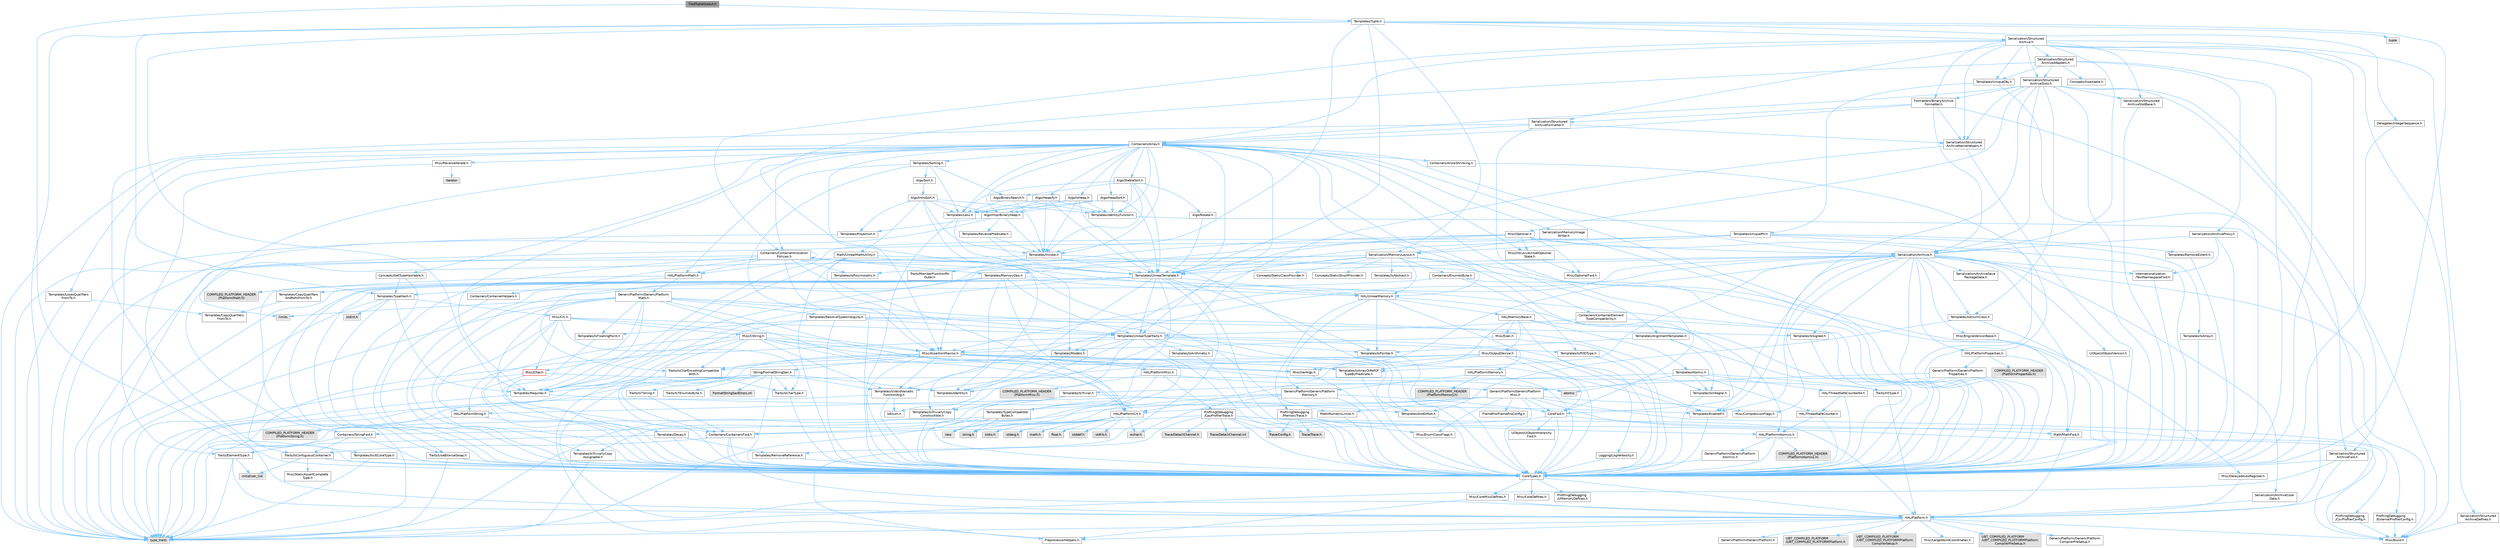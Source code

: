 digraph "TiedTupleOutput.h"
{
 // INTERACTIVE_SVG=YES
 // LATEX_PDF_SIZE
  bgcolor="transparent";
  edge [fontname=Helvetica,fontsize=10,labelfontname=Helvetica,labelfontsize=10];
  node [fontname=Helvetica,fontsize=10,shape=box,height=0.2,width=0.4];
  Node1 [id="Node000001",label="TiedTupleOutput.h",height=0.2,width=0.4,color="gray40", fillcolor="grey60", style="filled", fontcolor="black",tooltip=" "];
  Node1 -> Node2 [id="edge1_Node000001_Node000002",color="steelblue1",style="solid",tooltip=" "];
  Node2 [id="Node000002",label="CoreTypes.h",height=0.2,width=0.4,color="grey40", fillcolor="white", style="filled",URL="$dc/dec/CoreTypes_8h.html",tooltip=" "];
  Node2 -> Node3 [id="edge2_Node000002_Node000003",color="steelblue1",style="solid",tooltip=" "];
  Node3 [id="Node000003",label="HAL/Platform.h",height=0.2,width=0.4,color="grey40", fillcolor="white", style="filled",URL="$d9/dd0/Platform_8h.html",tooltip=" "];
  Node3 -> Node4 [id="edge3_Node000003_Node000004",color="steelblue1",style="solid",tooltip=" "];
  Node4 [id="Node000004",label="Misc/Build.h",height=0.2,width=0.4,color="grey40", fillcolor="white", style="filled",URL="$d3/dbb/Build_8h.html",tooltip=" "];
  Node3 -> Node5 [id="edge4_Node000003_Node000005",color="steelblue1",style="solid",tooltip=" "];
  Node5 [id="Node000005",label="Misc/LargeWorldCoordinates.h",height=0.2,width=0.4,color="grey40", fillcolor="white", style="filled",URL="$d2/dcb/LargeWorldCoordinates_8h.html",tooltip=" "];
  Node3 -> Node6 [id="edge5_Node000003_Node000006",color="steelblue1",style="solid",tooltip=" "];
  Node6 [id="Node000006",label="type_traits",height=0.2,width=0.4,color="grey60", fillcolor="#E0E0E0", style="filled",tooltip=" "];
  Node3 -> Node7 [id="edge6_Node000003_Node000007",color="steelblue1",style="solid",tooltip=" "];
  Node7 [id="Node000007",label="PreprocessorHelpers.h",height=0.2,width=0.4,color="grey40", fillcolor="white", style="filled",URL="$db/ddb/PreprocessorHelpers_8h.html",tooltip=" "];
  Node3 -> Node8 [id="edge7_Node000003_Node000008",color="steelblue1",style="solid",tooltip=" "];
  Node8 [id="Node000008",label="UBT_COMPILED_PLATFORM\l/UBT_COMPILED_PLATFORMPlatform\lCompilerPreSetup.h",height=0.2,width=0.4,color="grey60", fillcolor="#E0E0E0", style="filled",tooltip=" "];
  Node3 -> Node9 [id="edge8_Node000003_Node000009",color="steelblue1",style="solid",tooltip=" "];
  Node9 [id="Node000009",label="GenericPlatform/GenericPlatform\lCompilerPreSetup.h",height=0.2,width=0.4,color="grey40", fillcolor="white", style="filled",URL="$d9/dc8/GenericPlatformCompilerPreSetup_8h.html",tooltip=" "];
  Node3 -> Node10 [id="edge9_Node000003_Node000010",color="steelblue1",style="solid",tooltip=" "];
  Node10 [id="Node000010",label="GenericPlatform/GenericPlatform.h",height=0.2,width=0.4,color="grey40", fillcolor="white", style="filled",URL="$d6/d84/GenericPlatform_8h.html",tooltip=" "];
  Node3 -> Node11 [id="edge10_Node000003_Node000011",color="steelblue1",style="solid",tooltip=" "];
  Node11 [id="Node000011",label="UBT_COMPILED_PLATFORM\l/UBT_COMPILED_PLATFORMPlatform.h",height=0.2,width=0.4,color="grey60", fillcolor="#E0E0E0", style="filled",tooltip=" "];
  Node3 -> Node12 [id="edge11_Node000003_Node000012",color="steelblue1",style="solid",tooltip=" "];
  Node12 [id="Node000012",label="UBT_COMPILED_PLATFORM\l/UBT_COMPILED_PLATFORMPlatform\lCompilerSetup.h",height=0.2,width=0.4,color="grey60", fillcolor="#E0E0E0", style="filled",tooltip=" "];
  Node2 -> Node13 [id="edge12_Node000002_Node000013",color="steelblue1",style="solid",tooltip=" "];
  Node13 [id="Node000013",label="ProfilingDebugging\l/UMemoryDefines.h",height=0.2,width=0.4,color="grey40", fillcolor="white", style="filled",URL="$d2/da2/UMemoryDefines_8h.html",tooltip=" "];
  Node2 -> Node14 [id="edge13_Node000002_Node000014",color="steelblue1",style="solid",tooltip=" "];
  Node14 [id="Node000014",label="Misc/CoreMiscDefines.h",height=0.2,width=0.4,color="grey40", fillcolor="white", style="filled",URL="$da/d38/CoreMiscDefines_8h.html",tooltip=" "];
  Node14 -> Node3 [id="edge14_Node000014_Node000003",color="steelblue1",style="solid",tooltip=" "];
  Node14 -> Node7 [id="edge15_Node000014_Node000007",color="steelblue1",style="solid",tooltip=" "];
  Node2 -> Node15 [id="edge16_Node000002_Node000015",color="steelblue1",style="solid",tooltip=" "];
  Node15 [id="Node000015",label="Misc/CoreDefines.h",height=0.2,width=0.4,color="grey40", fillcolor="white", style="filled",URL="$d3/dd2/CoreDefines_8h.html",tooltip=" "];
  Node1 -> Node16 [id="edge17_Node000001_Node000016",color="steelblue1",style="solid",tooltip=" "];
  Node16 [id="Node000016",label="Templates/Tuple.h",height=0.2,width=0.4,color="grey40", fillcolor="white", style="filled",URL="$d2/d4f/Tuple_8h.html",tooltip=" "];
  Node16 -> Node2 [id="edge18_Node000016_Node000002",color="steelblue1",style="solid",tooltip=" "];
  Node16 -> Node17 [id="edge19_Node000016_Node000017",color="steelblue1",style="solid",tooltip=" "];
  Node17 [id="Node000017",label="Templates/UnrealTemplate.h",height=0.2,width=0.4,color="grey40", fillcolor="white", style="filled",URL="$d4/d24/UnrealTemplate_8h.html",tooltip=" "];
  Node17 -> Node2 [id="edge20_Node000017_Node000002",color="steelblue1",style="solid",tooltip=" "];
  Node17 -> Node18 [id="edge21_Node000017_Node000018",color="steelblue1",style="solid",tooltip=" "];
  Node18 [id="Node000018",label="Templates/IsPointer.h",height=0.2,width=0.4,color="grey40", fillcolor="white", style="filled",URL="$d7/d05/IsPointer_8h.html",tooltip=" "];
  Node18 -> Node2 [id="edge22_Node000018_Node000002",color="steelblue1",style="solid",tooltip=" "];
  Node17 -> Node19 [id="edge23_Node000017_Node000019",color="steelblue1",style="solid",tooltip=" "];
  Node19 [id="Node000019",label="HAL/UnrealMemory.h",height=0.2,width=0.4,color="grey40", fillcolor="white", style="filled",URL="$d9/d96/UnrealMemory_8h.html",tooltip=" "];
  Node19 -> Node2 [id="edge24_Node000019_Node000002",color="steelblue1",style="solid",tooltip=" "];
  Node19 -> Node20 [id="edge25_Node000019_Node000020",color="steelblue1",style="solid",tooltip=" "];
  Node20 [id="Node000020",label="GenericPlatform/GenericPlatform\lMemory.h",height=0.2,width=0.4,color="grey40", fillcolor="white", style="filled",URL="$dd/d22/GenericPlatformMemory_8h.html",tooltip=" "];
  Node20 -> Node21 [id="edge26_Node000020_Node000021",color="steelblue1",style="solid",tooltip=" "];
  Node21 [id="Node000021",label="CoreFwd.h",height=0.2,width=0.4,color="grey40", fillcolor="white", style="filled",URL="$d1/d1e/CoreFwd_8h.html",tooltip=" "];
  Node21 -> Node2 [id="edge27_Node000021_Node000002",color="steelblue1",style="solid",tooltip=" "];
  Node21 -> Node22 [id="edge28_Node000021_Node000022",color="steelblue1",style="solid",tooltip=" "];
  Node22 [id="Node000022",label="Containers/ContainersFwd.h",height=0.2,width=0.4,color="grey40", fillcolor="white", style="filled",URL="$d4/d0a/ContainersFwd_8h.html",tooltip=" "];
  Node22 -> Node3 [id="edge29_Node000022_Node000003",color="steelblue1",style="solid",tooltip=" "];
  Node22 -> Node2 [id="edge30_Node000022_Node000002",color="steelblue1",style="solid",tooltip=" "];
  Node22 -> Node23 [id="edge31_Node000022_Node000023",color="steelblue1",style="solid",tooltip=" "];
  Node23 [id="Node000023",label="Traits/IsContiguousContainer.h",height=0.2,width=0.4,color="grey40", fillcolor="white", style="filled",URL="$d5/d3c/IsContiguousContainer_8h.html",tooltip=" "];
  Node23 -> Node2 [id="edge32_Node000023_Node000002",color="steelblue1",style="solid",tooltip=" "];
  Node23 -> Node24 [id="edge33_Node000023_Node000024",color="steelblue1",style="solid",tooltip=" "];
  Node24 [id="Node000024",label="Misc/StaticAssertComplete\lType.h",height=0.2,width=0.4,color="grey40", fillcolor="white", style="filled",URL="$d5/d4e/StaticAssertCompleteType_8h.html",tooltip=" "];
  Node23 -> Node25 [id="edge34_Node000023_Node000025",color="steelblue1",style="solid",tooltip=" "];
  Node25 [id="Node000025",label="initializer_list",height=0.2,width=0.4,color="grey60", fillcolor="#E0E0E0", style="filled",tooltip=" "];
  Node21 -> Node26 [id="edge35_Node000021_Node000026",color="steelblue1",style="solid",tooltip=" "];
  Node26 [id="Node000026",label="Math/MathFwd.h",height=0.2,width=0.4,color="grey40", fillcolor="white", style="filled",URL="$d2/d10/MathFwd_8h.html",tooltip=" "];
  Node26 -> Node3 [id="edge36_Node000026_Node000003",color="steelblue1",style="solid",tooltip=" "];
  Node21 -> Node27 [id="edge37_Node000021_Node000027",color="steelblue1",style="solid",tooltip=" "];
  Node27 [id="Node000027",label="UObject/UObjectHierarchy\lFwd.h",height=0.2,width=0.4,color="grey40", fillcolor="white", style="filled",URL="$d3/d13/UObjectHierarchyFwd_8h.html",tooltip=" "];
  Node20 -> Node2 [id="edge38_Node000020_Node000002",color="steelblue1",style="solid",tooltip=" "];
  Node20 -> Node28 [id="edge39_Node000020_Node000028",color="steelblue1",style="solid",tooltip=" "];
  Node28 [id="Node000028",label="HAL/PlatformString.h",height=0.2,width=0.4,color="grey40", fillcolor="white", style="filled",URL="$db/db5/PlatformString_8h.html",tooltip=" "];
  Node28 -> Node2 [id="edge40_Node000028_Node000002",color="steelblue1",style="solid",tooltip=" "];
  Node28 -> Node29 [id="edge41_Node000028_Node000029",color="steelblue1",style="solid",tooltip=" "];
  Node29 [id="Node000029",label="COMPILED_PLATFORM_HEADER\l(PlatformString.h)",height=0.2,width=0.4,color="grey60", fillcolor="#E0E0E0", style="filled",tooltip=" "];
  Node20 -> Node30 [id="edge42_Node000020_Node000030",color="steelblue1",style="solid",tooltip=" "];
  Node30 [id="Node000030",label="string.h",height=0.2,width=0.4,color="grey60", fillcolor="#E0E0E0", style="filled",tooltip=" "];
  Node20 -> Node31 [id="edge43_Node000020_Node000031",color="steelblue1",style="solid",tooltip=" "];
  Node31 [id="Node000031",label="wchar.h",height=0.2,width=0.4,color="grey60", fillcolor="#E0E0E0", style="filled",tooltip=" "];
  Node19 -> Node32 [id="edge44_Node000019_Node000032",color="steelblue1",style="solid",tooltip=" "];
  Node32 [id="Node000032",label="HAL/MemoryBase.h",height=0.2,width=0.4,color="grey40", fillcolor="white", style="filled",URL="$d6/d9f/MemoryBase_8h.html",tooltip=" "];
  Node32 -> Node2 [id="edge45_Node000032_Node000002",color="steelblue1",style="solid",tooltip=" "];
  Node32 -> Node33 [id="edge46_Node000032_Node000033",color="steelblue1",style="solid",tooltip=" "];
  Node33 [id="Node000033",label="HAL/PlatformAtomics.h",height=0.2,width=0.4,color="grey40", fillcolor="white", style="filled",URL="$d3/d36/PlatformAtomics_8h.html",tooltip=" "];
  Node33 -> Node2 [id="edge47_Node000033_Node000002",color="steelblue1",style="solid",tooltip=" "];
  Node33 -> Node34 [id="edge48_Node000033_Node000034",color="steelblue1",style="solid",tooltip=" "];
  Node34 [id="Node000034",label="GenericPlatform/GenericPlatform\lAtomics.h",height=0.2,width=0.4,color="grey40", fillcolor="white", style="filled",URL="$da/d72/GenericPlatformAtomics_8h.html",tooltip=" "];
  Node34 -> Node2 [id="edge49_Node000034_Node000002",color="steelblue1",style="solid",tooltip=" "];
  Node33 -> Node35 [id="edge50_Node000033_Node000035",color="steelblue1",style="solid",tooltip=" "];
  Node35 [id="Node000035",label="COMPILED_PLATFORM_HEADER\l(PlatformAtomics.h)",height=0.2,width=0.4,color="grey60", fillcolor="#E0E0E0", style="filled",tooltip=" "];
  Node32 -> Node36 [id="edge51_Node000032_Node000036",color="steelblue1",style="solid",tooltip=" "];
  Node36 [id="Node000036",label="HAL/PlatformCrt.h",height=0.2,width=0.4,color="grey40", fillcolor="white", style="filled",URL="$d8/d75/PlatformCrt_8h.html",tooltip=" "];
  Node36 -> Node37 [id="edge52_Node000036_Node000037",color="steelblue1",style="solid",tooltip=" "];
  Node37 [id="Node000037",label="new",height=0.2,width=0.4,color="grey60", fillcolor="#E0E0E0", style="filled",tooltip=" "];
  Node36 -> Node31 [id="edge53_Node000036_Node000031",color="steelblue1",style="solid",tooltip=" "];
  Node36 -> Node38 [id="edge54_Node000036_Node000038",color="steelblue1",style="solid",tooltip=" "];
  Node38 [id="Node000038",label="stddef.h",height=0.2,width=0.4,color="grey60", fillcolor="#E0E0E0", style="filled",tooltip=" "];
  Node36 -> Node39 [id="edge55_Node000036_Node000039",color="steelblue1",style="solid",tooltip=" "];
  Node39 [id="Node000039",label="stdlib.h",height=0.2,width=0.4,color="grey60", fillcolor="#E0E0E0", style="filled",tooltip=" "];
  Node36 -> Node40 [id="edge56_Node000036_Node000040",color="steelblue1",style="solid",tooltip=" "];
  Node40 [id="Node000040",label="stdio.h",height=0.2,width=0.4,color="grey60", fillcolor="#E0E0E0", style="filled",tooltip=" "];
  Node36 -> Node41 [id="edge57_Node000036_Node000041",color="steelblue1",style="solid",tooltip=" "];
  Node41 [id="Node000041",label="stdarg.h",height=0.2,width=0.4,color="grey60", fillcolor="#E0E0E0", style="filled",tooltip=" "];
  Node36 -> Node42 [id="edge58_Node000036_Node000042",color="steelblue1",style="solid",tooltip=" "];
  Node42 [id="Node000042",label="math.h",height=0.2,width=0.4,color="grey60", fillcolor="#E0E0E0", style="filled",tooltip=" "];
  Node36 -> Node43 [id="edge59_Node000036_Node000043",color="steelblue1",style="solid",tooltip=" "];
  Node43 [id="Node000043",label="float.h",height=0.2,width=0.4,color="grey60", fillcolor="#E0E0E0", style="filled",tooltip=" "];
  Node36 -> Node30 [id="edge60_Node000036_Node000030",color="steelblue1",style="solid",tooltip=" "];
  Node32 -> Node44 [id="edge61_Node000032_Node000044",color="steelblue1",style="solid",tooltip=" "];
  Node44 [id="Node000044",label="Misc/Exec.h",height=0.2,width=0.4,color="grey40", fillcolor="white", style="filled",URL="$de/ddb/Exec_8h.html",tooltip=" "];
  Node44 -> Node2 [id="edge62_Node000044_Node000002",color="steelblue1",style="solid",tooltip=" "];
  Node44 -> Node45 [id="edge63_Node000044_Node000045",color="steelblue1",style="solid",tooltip=" "];
  Node45 [id="Node000045",label="Misc/AssertionMacros.h",height=0.2,width=0.4,color="grey40", fillcolor="white", style="filled",URL="$d0/dfa/AssertionMacros_8h.html",tooltip=" "];
  Node45 -> Node2 [id="edge64_Node000045_Node000002",color="steelblue1",style="solid",tooltip=" "];
  Node45 -> Node3 [id="edge65_Node000045_Node000003",color="steelblue1",style="solid",tooltip=" "];
  Node45 -> Node46 [id="edge66_Node000045_Node000046",color="steelblue1",style="solid",tooltip=" "];
  Node46 [id="Node000046",label="HAL/PlatformMisc.h",height=0.2,width=0.4,color="grey40", fillcolor="white", style="filled",URL="$d0/df5/PlatformMisc_8h.html",tooltip=" "];
  Node46 -> Node2 [id="edge67_Node000046_Node000002",color="steelblue1",style="solid",tooltip=" "];
  Node46 -> Node47 [id="edge68_Node000046_Node000047",color="steelblue1",style="solid",tooltip=" "];
  Node47 [id="Node000047",label="GenericPlatform/GenericPlatform\lMisc.h",height=0.2,width=0.4,color="grey40", fillcolor="white", style="filled",URL="$db/d9a/GenericPlatformMisc_8h.html",tooltip=" "];
  Node47 -> Node48 [id="edge69_Node000047_Node000048",color="steelblue1",style="solid",tooltip=" "];
  Node48 [id="Node000048",label="Containers/StringFwd.h",height=0.2,width=0.4,color="grey40", fillcolor="white", style="filled",URL="$df/d37/StringFwd_8h.html",tooltip=" "];
  Node48 -> Node2 [id="edge70_Node000048_Node000002",color="steelblue1",style="solid",tooltip=" "];
  Node48 -> Node49 [id="edge71_Node000048_Node000049",color="steelblue1",style="solid",tooltip=" "];
  Node49 [id="Node000049",label="Traits/ElementType.h",height=0.2,width=0.4,color="grey40", fillcolor="white", style="filled",URL="$d5/d4f/ElementType_8h.html",tooltip=" "];
  Node49 -> Node3 [id="edge72_Node000049_Node000003",color="steelblue1",style="solid",tooltip=" "];
  Node49 -> Node25 [id="edge73_Node000049_Node000025",color="steelblue1",style="solid",tooltip=" "];
  Node49 -> Node6 [id="edge74_Node000049_Node000006",color="steelblue1",style="solid",tooltip=" "];
  Node48 -> Node23 [id="edge75_Node000048_Node000023",color="steelblue1",style="solid",tooltip=" "];
  Node47 -> Node21 [id="edge76_Node000047_Node000021",color="steelblue1",style="solid",tooltip=" "];
  Node47 -> Node2 [id="edge77_Node000047_Node000002",color="steelblue1",style="solid",tooltip=" "];
  Node47 -> Node50 [id="edge78_Node000047_Node000050",color="steelblue1",style="solid",tooltip=" "];
  Node50 [id="Node000050",label="FramePro/FrameProConfig.h",height=0.2,width=0.4,color="grey40", fillcolor="white", style="filled",URL="$d7/d90/FrameProConfig_8h.html",tooltip=" "];
  Node47 -> Node36 [id="edge79_Node000047_Node000036",color="steelblue1",style="solid",tooltip=" "];
  Node47 -> Node51 [id="edge80_Node000047_Node000051",color="steelblue1",style="solid",tooltip=" "];
  Node51 [id="Node000051",label="Math/NumericLimits.h",height=0.2,width=0.4,color="grey40", fillcolor="white", style="filled",URL="$df/d1b/NumericLimits_8h.html",tooltip=" "];
  Node51 -> Node2 [id="edge81_Node000051_Node000002",color="steelblue1",style="solid",tooltip=" "];
  Node47 -> Node52 [id="edge82_Node000047_Node000052",color="steelblue1",style="solid",tooltip=" "];
  Node52 [id="Node000052",label="Misc/CompressionFlags.h",height=0.2,width=0.4,color="grey40", fillcolor="white", style="filled",URL="$d9/d76/CompressionFlags_8h.html",tooltip=" "];
  Node47 -> Node53 [id="edge83_Node000047_Node000053",color="steelblue1",style="solid",tooltip=" "];
  Node53 [id="Node000053",label="Misc/EnumClassFlags.h",height=0.2,width=0.4,color="grey40", fillcolor="white", style="filled",URL="$d8/de7/EnumClassFlags_8h.html",tooltip=" "];
  Node47 -> Node54 [id="edge84_Node000047_Node000054",color="steelblue1",style="solid",tooltip=" "];
  Node54 [id="Node000054",label="ProfilingDebugging\l/CsvProfilerConfig.h",height=0.2,width=0.4,color="grey40", fillcolor="white", style="filled",URL="$d3/d88/CsvProfilerConfig_8h.html",tooltip=" "];
  Node54 -> Node4 [id="edge85_Node000054_Node000004",color="steelblue1",style="solid",tooltip=" "];
  Node47 -> Node55 [id="edge86_Node000047_Node000055",color="steelblue1",style="solid",tooltip=" "];
  Node55 [id="Node000055",label="ProfilingDebugging\l/ExternalProfilerConfig.h",height=0.2,width=0.4,color="grey40", fillcolor="white", style="filled",URL="$d3/dbb/ExternalProfilerConfig_8h.html",tooltip=" "];
  Node55 -> Node4 [id="edge87_Node000055_Node000004",color="steelblue1",style="solid",tooltip=" "];
  Node46 -> Node56 [id="edge88_Node000046_Node000056",color="steelblue1",style="solid",tooltip=" "];
  Node56 [id="Node000056",label="COMPILED_PLATFORM_HEADER\l(PlatformMisc.h)",height=0.2,width=0.4,color="grey60", fillcolor="#E0E0E0", style="filled",tooltip=" "];
  Node46 -> Node57 [id="edge89_Node000046_Node000057",color="steelblue1",style="solid",tooltip=" "];
  Node57 [id="Node000057",label="ProfilingDebugging\l/CpuProfilerTrace.h",height=0.2,width=0.4,color="grey40", fillcolor="white", style="filled",URL="$da/dcb/CpuProfilerTrace_8h.html",tooltip=" "];
  Node57 -> Node2 [id="edge90_Node000057_Node000002",color="steelblue1",style="solid",tooltip=" "];
  Node57 -> Node22 [id="edge91_Node000057_Node000022",color="steelblue1",style="solid",tooltip=" "];
  Node57 -> Node33 [id="edge92_Node000057_Node000033",color="steelblue1",style="solid",tooltip=" "];
  Node57 -> Node7 [id="edge93_Node000057_Node000007",color="steelblue1",style="solid",tooltip=" "];
  Node57 -> Node4 [id="edge94_Node000057_Node000004",color="steelblue1",style="solid",tooltip=" "];
  Node57 -> Node58 [id="edge95_Node000057_Node000058",color="steelblue1",style="solid",tooltip=" "];
  Node58 [id="Node000058",label="Trace/Config.h",height=0.2,width=0.4,color="grey60", fillcolor="#E0E0E0", style="filled",tooltip=" "];
  Node57 -> Node59 [id="edge96_Node000057_Node000059",color="steelblue1",style="solid",tooltip=" "];
  Node59 [id="Node000059",label="Trace/Detail/Channel.h",height=0.2,width=0.4,color="grey60", fillcolor="#E0E0E0", style="filled",tooltip=" "];
  Node57 -> Node60 [id="edge97_Node000057_Node000060",color="steelblue1",style="solid",tooltip=" "];
  Node60 [id="Node000060",label="Trace/Detail/Channel.inl",height=0.2,width=0.4,color="grey60", fillcolor="#E0E0E0", style="filled",tooltip=" "];
  Node57 -> Node61 [id="edge98_Node000057_Node000061",color="steelblue1",style="solid",tooltip=" "];
  Node61 [id="Node000061",label="Trace/Trace.h",height=0.2,width=0.4,color="grey60", fillcolor="#E0E0E0", style="filled",tooltip=" "];
  Node45 -> Node7 [id="edge99_Node000045_Node000007",color="steelblue1",style="solid",tooltip=" "];
  Node45 -> Node62 [id="edge100_Node000045_Node000062",color="steelblue1",style="solid",tooltip=" "];
  Node62 [id="Node000062",label="Templates/EnableIf.h",height=0.2,width=0.4,color="grey40", fillcolor="white", style="filled",URL="$d7/d60/EnableIf_8h.html",tooltip=" "];
  Node62 -> Node2 [id="edge101_Node000062_Node000002",color="steelblue1",style="solid",tooltip=" "];
  Node45 -> Node63 [id="edge102_Node000045_Node000063",color="steelblue1",style="solid",tooltip=" "];
  Node63 [id="Node000063",label="Templates/IsArrayOrRefOf\lTypeByPredicate.h",height=0.2,width=0.4,color="grey40", fillcolor="white", style="filled",URL="$d6/da1/IsArrayOrRefOfTypeByPredicate_8h.html",tooltip=" "];
  Node63 -> Node2 [id="edge103_Node000063_Node000002",color="steelblue1",style="solid",tooltip=" "];
  Node45 -> Node64 [id="edge104_Node000045_Node000064",color="steelblue1",style="solid",tooltip=" "];
  Node64 [id="Node000064",label="Templates/IsValidVariadic\lFunctionArg.h",height=0.2,width=0.4,color="grey40", fillcolor="white", style="filled",URL="$d0/dc8/IsValidVariadicFunctionArg_8h.html",tooltip=" "];
  Node64 -> Node2 [id="edge105_Node000064_Node000002",color="steelblue1",style="solid",tooltip=" "];
  Node64 -> Node65 [id="edge106_Node000064_Node000065",color="steelblue1",style="solid",tooltip=" "];
  Node65 [id="Node000065",label="IsEnum.h",height=0.2,width=0.4,color="grey40", fillcolor="white", style="filled",URL="$d4/de5/IsEnum_8h.html",tooltip=" "];
  Node64 -> Node6 [id="edge107_Node000064_Node000006",color="steelblue1",style="solid",tooltip=" "];
  Node45 -> Node66 [id="edge108_Node000045_Node000066",color="steelblue1",style="solid",tooltip=" "];
  Node66 [id="Node000066",label="Traits/IsCharEncodingCompatible\lWith.h",height=0.2,width=0.4,color="grey40", fillcolor="white", style="filled",URL="$df/dd1/IsCharEncodingCompatibleWith_8h.html",tooltip=" "];
  Node66 -> Node6 [id="edge109_Node000066_Node000006",color="steelblue1",style="solid",tooltip=" "];
  Node66 -> Node67 [id="edge110_Node000066_Node000067",color="steelblue1",style="solid",tooltip=" "];
  Node67 [id="Node000067",label="Traits/IsCharType.h",height=0.2,width=0.4,color="grey40", fillcolor="white", style="filled",URL="$db/d51/IsCharType_8h.html",tooltip=" "];
  Node67 -> Node2 [id="edge111_Node000067_Node000002",color="steelblue1",style="solid",tooltip=" "];
  Node45 -> Node68 [id="edge112_Node000045_Node000068",color="steelblue1",style="solid",tooltip=" "];
  Node68 [id="Node000068",label="Misc/VarArgs.h",height=0.2,width=0.4,color="grey40", fillcolor="white", style="filled",URL="$d5/d6f/VarArgs_8h.html",tooltip=" "];
  Node68 -> Node2 [id="edge113_Node000068_Node000002",color="steelblue1",style="solid",tooltip=" "];
  Node45 -> Node69 [id="edge114_Node000045_Node000069",color="steelblue1",style="solid",tooltip=" "];
  Node69 [id="Node000069",label="String/FormatStringSan.h",height=0.2,width=0.4,color="grey40", fillcolor="white", style="filled",URL="$d3/d8b/FormatStringSan_8h.html",tooltip=" "];
  Node69 -> Node6 [id="edge115_Node000069_Node000006",color="steelblue1",style="solid",tooltip=" "];
  Node69 -> Node2 [id="edge116_Node000069_Node000002",color="steelblue1",style="solid",tooltip=" "];
  Node69 -> Node70 [id="edge117_Node000069_Node000070",color="steelblue1",style="solid",tooltip=" "];
  Node70 [id="Node000070",label="Templates/Requires.h",height=0.2,width=0.4,color="grey40", fillcolor="white", style="filled",URL="$dc/d96/Requires_8h.html",tooltip=" "];
  Node70 -> Node62 [id="edge118_Node000070_Node000062",color="steelblue1",style="solid",tooltip=" "];
  Node70 -> Node6 [id="edge119_Node000070_Node000006",color="steelblue1",style="solid",tooltip=" "];
  Node69 -> Node71 [id="edge120_Node000069_Node000071",color="steelblue1",style="solid",tooltip=" "];
  Node71 [id="Node000071",label="Templates/Identity.h",height=0.2,width=0.4,color="grey40", fillcolor="white", style="filled",URL="$d0/dd5/Identity_8h.html",tooltip=" "];
  Node69 -> Node64 [id="edge121_Node000069_Node000064",color="steelblue1",style="solid",tooltip=" "];
  Node69 -> Node67 [id="edge122_Node000069_Node000067",color="steelblue1",style="solid",tooltip=" "];
  Node69 -> Node72 [id="edge123_Node000069_Node000072",color="steelblue1",style="solid",tooltip=" "];
  Node72 [id="Node000072",label="Traits/IsTEnumAsByte.h",height=0.2,width=0.4,color="grey40", fillcolor="white", style="filled",URL="$d1/de6/IsTEnumAsByte_8h.html",tooltip=" "];
  Node69 -> Node73 [id="edge124_Node000069_Node000073",color="steelblue1",style="solid",tooltip=" "];
  Node73 [id="Node000073",label="Traits/IsTString.h",height=0.2,width=0.4,color="grey40", fillcolor="white", style="filled",URL="$d0/df8/IsTString_8h.html",tooltip=" "];
  Node73 -> Node22 [id="edge125_Node000073_Node000022",color="steelblue1",style="solid",tooltip=" "];
  Node69 -> Node22 [id="edge126_Node000069_Node000022",color="steelblue1",style="solid",tooltip=" "];
  Node69 -> Node74 [id="edge127_Node000069_Node000074",color="steelblue1",style="solid",tooltip=" "];
  Node74 [id="Node000074",label="FormatStringSanErrors.inl",height=0.2,width=0.4,color="grey60", fillcolor="#E0E0E0", style="filled",tooltip=" "];
  Node45 -> Node75 [id="edge128_Node000045_Node000075",color="steelblue1",style="solid",tooltip=" "];
  Node75 [id="Node000075",label="atomic",height=0.2,width=0.4,color="grey60", fillcolor="#E0E0E0", style="filled",tooltip=" "];
  Node32 -> Node76 [id="edge129_Node000032_Node000076",color="steelblue1",style="solid",tooltip=" "];
  Node76 [id="Node000076",label="Misc/OutputDevice.h",height=0.2,width=0.4,color="grey40", fillcolor="white", style="filled",URL="$d7/d32/OutputDevice_8h.html",tooltip=" "];
  Node76 -> Node21 [id="edge130_Node000076_Node000021",color="steelblue1",style="solid",tooltip=" "];
  Node76 -> Node2 [id="edge131_Node000076_Node000002",color="steelblue1",style="solid",tooltip=" "];
  Node76 -> Node77 [id="edge132_Node000076_Node000077",color="steelblue1",style="solid",tooltip=" "];
  Node77 [id="Node000077",label="Logging/LogVerbosity.h",height=0.2,width=0.4,color="grey40", fillcolor="white", style="filled",URL="$d2/d8f/LogVerbosity_8h.html",tooltip=" "];
  Node77 -> Node2 [id="edge133_Node000077_Node000002",color="steelblue1",style="solid",tooltip=" "];
  Node76 -> Node68 [id="edge134_Node000076_Node000068",color="steelblue1",style="solid",tooltip=" "];
  Node76 -> Node63 [id="edge135_Node000076_Node000063",color="steelblue1",style="solid",tooltip=" "];
  Node76 -> Node64 [id="edge136_Node000076_Node000064",color="steelblue1",style="solid",tooltip=" "];
  Node76 -> Node66 [id="edge137_Node000076_Node000066",color="steelblue1",style="solid",tooltip=" "];
  Node32 -> Node78 [id="edge138_Node000032_Node000078",color="steelblue1",style="solid",tooltip=" "];
  Node78 [id="Node000078",label="Templates/Atomic.h",height=0.2,width=0.4,color="grey40", fillcolor="white", style="filled",URL="$d3/d91/Atomic_8h.html",tooltip=" "];
  Node78 -> Node79 [id="edge139_Node000078_Node000079",color="steelblue1",style="solid",tooltip=" "];
  Node79 [id="Node000079",label="HAL/ThreadSafeCounter.h",height=0.2,width=0.4,color="grey40", fillcolor="white", style="filled",URL="$dc/dc9/ThreadSafeCounter_8h.html",tooltip=" "];
  Node79 -> Node2 [id="edge140_Node000079_Node000002",color="steelblue1",style="solid",tooltip=" "];
  Node79 -> Node33 [id="edge141_Node000079_Node000033",color="steelblue1",style="solid",tooltip=" "];
  Node78 -> Node80 [id="edge142_Node000078_Node000080",color="steelblue1",style="solid",tooltip=" "];
  Node80 [id="Node000080",label="HAL/ThreadSafeCounter64.h",height=0.2,width=0.4,color="grey40", fillcolor="white", style="filled",URL="$d0/d12/ThreadSafeCounter64_8h.html",tooltip=" "];
  Node80 -> Node2 [id="edge143_Node000080_Node000002",color="steelblue1",style="solid",tooltip=" "];
  Node80 -> Node79 [id="edge144_Node000080_Node000079",color="steelblue1",style="solid",tooltip=" "];
  Node78 -> Node81 [id="edge145_Node000078_Node000081",color="steelblue1",style="solid",tooltip=" "];
  Node81 [id="Node000081",label="Templates/IsIntegral.h",height=0.2,width=0.4,color="grey40", fillcolor="white", style="filled",URL="$da/d64/IsIntegral_8h.html",tooltip=" "];
  Node81 -> Node2 [id="edge146_Node000081_Node000002",color="steelblue1",style="solid",tooltip=" "];
  Node78 -> Node82 [id="edge147_Node000078_Node000082",color="steelblue1",style="solid",tooltip=" "];
  Node82 [id="Node000082",label="Templates/IsTrivial.h",height=0.2,width=0.4,color="grey40", fillcolor="white", style="filled",URL="$da/d4c/IsTrivial_8h.html",tooltip=" "];
  Node82 -> Node83 [id="edge148_Node000082_Node000083",color="steelblue1",style="solid",tooltip=" "];
  Node83 [id="Node000083",label="Templates/AndOrNot.h",height=0.2,width=0.4,color="grey40", fillcolor="white", style="filled",URL="$db/d0a/AndOrNot_8h.html",tooltip=" "];
  Node83 -> Node2 [id="edge149_Node000083_Node000002",color="steelblue1",style="solid",tooltip=" "];
  Node82 -> Node84 [id="edge150_Node000082_Node000084",color="steelblue1",style="solid",tooltip=" "];
  Node84 [id="Node000084",label="Templates/IsTriviallyCopy\lConstructible.h",height=0.2,width=0.4,color="grey40", fillcolor="white", style="filled",URL="$d3/d78/IsTriviallyCopyConstructible_8h.html",tooltip=" "];
  Node84 -> Node2 [id="edge151_Node000084_Node000002",color="steelblue1",style="solid",tooltip=" "];
  Node84 -> Node6 [id="edge152_Node000084_Node000006",color="steelblue1",style="solid",tooltip=" "];
  Node82 -> Node85 [id="edge153_Node000082_Node000085",color="steelblue1",style="solid",tooltip=" "];
  Node85 [id="Node000085",label="Templates/IsTriviallyCopy\lAssignable.h",height=0.2,width=0.4,color="grey40", fillcolor="white", style="filled",URL="$d2/df2/IsTriviallyCopyAssignable_8h.html",tooltip=" "];
  Node85 -> Node2 [id="edge154_Node000085_Node000002",color="steelblue1",style="solid",tooltip=" "];
  Node85 -> Node6 [id="edge155_Node000085_Node000006",color="steelblue1",style="solid",tooltip=" "];
  Node82 -> Node6 [id="edge156_Node000082_Node000006",color="steelblue1",style="solid",tooltip=" "];
  Node78 -> Node86 [id="edge157_Node000078_Node000086",color="steelblue1",style="solid",tooltip=" "];
  Node86 [id="Node000086",label="Traits/IntType.h",height=0.2,width=0.4,color="grey40", fillcolor="white", style="filled",URL="$d7/deb/IntType_8h.html",tooltip=" "];
  Node86 -> Node3 [id="edge158_Node000086_Node000003",color="steelblue1",style="solid",tooltip=" "];
  Node78 -> Node75 [id="edge159_Node000078_Node000075",color="steelblue1",style="solid",tooltip=" "];
  Node19 -> Node87 [id="edge160_Node000019_Node000087",color="steelblue1",style="solid",tooltip=" "];
  Node87 [id="Node000087",label="HAL/PlatformMemory.h",height=0.2,width=0.4,color="grey40", fillcolor="white", style="filled",URL="$de/d68/PlatformMemory_8h.html",tooltip=" "];
  Node87 -> Node2 [id="edge161_Node000087_Node000002",color="steelblue1",style="solid",tooltip=" "];
  Node87 -> Node20 [id="edge162_Node000087_Node000020",color="steelblue1",style="solid",tooltip=" "];
  Node87 -> Node88 [id="edge163_Node000087_Node000088",color="steelblue1",style="solid",tooltip=" "];
  Node88 [id="Node000088",label="COMPILED_PLATFORM_HEADER\l(PlatformMemory.h)",height=0.2,width=0.4,color="grey60", fillcolor="#E0E0E0", style="filled",tooltip=" "];
  Node19 -> Node89 [id="edge164_Node000019_Node000089",color="steelblue1",style="solid",tooltip=" "];
  Node89 [id="Node000089",label="ProfilingDebugging\l/MemoryTrace.h",height=0.2,width=0.4,color="grey40", fillcolor="white", style="filled",URL="$da/dd7/MemoryTrace_8h.html",tooltip=" "];
  Node89 -> Node3 [id="edge165_Node000089_Node000003",color="steelblue1",style="solid",tooltip=" "];
  Node89 -> Node53 [id="edge166_Node000089_Node000053",color="steelblue1",style="solid",tooltip=" "];
  Node89 -> Node58 [id="edge167_Node000089_Node000058",color="steelblue1",style="solid",tooltip=" "];
  Node89 -> Node61 [id="edge168_Node000089_Node000061",color="steelblue1",style="solid",tooltip=" "];
  Node19 -> Node18 [id="edge169_Node000019_Node000018",color="steelblue1",style="solid",tooltip=" "];
  Node17 -> Node90 [id="edge170_Node000017_Node000090",color="steelblue1",style="solid",tooltip=" "];
  Node90 [id="Node000090",label="Templates/CopyQualifiers\lAndRefsFromTo.h",height=0.2,width=0.4,color="grey40", fillcolor="white", style="filled",URL="$d3/db3/CopyQualifiersAndRefsFromTo_8h.html",tooltip=" "];
  Node90 -> Node91 [id="edge171_Node000090_Node000091",color="steelblue1",style="solid",tooltip=" "];
  Node91 [id="Node000091",label="Templates/CopyQualifiers\lFromTo.h",height=0.2,width=0.4,color="grey40", fillcolor="white", style="filled",URL="$d5/db4/CopyQualifiersFromTo_8h.html",tooltip=" "];
  Node17 -> Node92 [id="edge172_Node000017_Node000092",color="steelblue1",style="solid",tooltip=" "];
  Node92 [id="Node000092",label="Templates/UnrealTypeTraits.h",height=0.2,width=0.4,color="grey40", fillcolor="white", style="filled",URL="$d2/d2d/UnrealTypeTraits_8h.html",tooltip=" "];
  Node92 -> Node2 [id="edge173_Node000092_Node000002",color="steelblue1",style="solid",tooltip=" "];
  Node92 -> Node18 [id="edge174_Node000092_Node000018",color="steelblue1",style="solid",tooltip=" "];
  Node92 -> Node45 [id="edge175_Node000092_Node000045",color="steelblue1",style="solid",tooltip=" "];
  Node92 -> Node83 [id="edge176_Node000092_Node000083",color="steelblue1",style="solid",tooltip=" "];
  Node92 -> Node62 [id="edge177_Node000092_Node000062",color="steelblue1",style="solid",tooltip=" "];
  Node92 -> Node93 [id="edge178_Node000092_Node000093",color="steelblue1",style="solid",tooltip=" "];
  Node93 [id="Node000093",label="Templates/IsArithmetic.h",height=0.2,width=0.4,color="grey40", fillcolor="white", style="filled",URL="$d2/d5d/IsArithmetic_8h.html",tooltip=" "];
  Node93 -> Node2 [id="edge179_Node000093_Node000002",color="steelblue1",style="solid",tooltip=" "];
  Node92 -> Node65 [id="edge180_Node000092_Node000065",color="steelblue1",style="solid",tooltip=" "];
  Node92 -> Node94 [id="edge181_Node000092_Node000094",color="steelblue1",style="solid",tooltip=" "];
  Node94 [id="Node000094",label="Templates/Models.h",height=0.2,width=0.4,color="grey40", fillcolor="white", style="filled",URL="$d3/d0c/Models_8h.html",tooltip=" "];
  Node94 -> Node71 [id="edge182_Node000094_Node000071",color="steelblue1",style="solid",tooltip=" "];
  Node92 -> Node95 [id="edge183_Node000092_Node000095",color="steelblue1",style="solid",tooltip=" "];
  Node95 [id="Node000095",label="Templates/IsPODType.h",height=0.2,width=0.4,color="grey40", fillcolor="white", style="filled",URL="$d7/db1/IsPODType_8h.html",tooltip=" "];
  Node95 -> Node2 [id="edge184_Node000095_Node000002",color="steelblue1",style="solid",tooltip=" "];
  Node92 -> Node96 [id="edge185_Node000092_Node000096",color="steelblue1",style="solid",tooltip=" "];
  Node96 [id="Node000096",label="Templates/IsUECoreType.h",height=0.2,width=0.4,color="grey40", fillcolor="white", style="filled",URL="$d1/db8/IsUECoreType_8h.html",tooltip=" "];
  Node96 -> Node2 [id="edge186_Node000096_Node000002",color="steelblue1",style="solid",tooltip=" "];
  Node96 -> Node6 [id="edge187_Node000096_Node000006",color="steelblue1",style="solid",tooltip=" "];
  Node92 -> Node84 [id="edge188_Node000092_Node000084",color="steelblue1",style="solid",tooltip=" "];
  Node17 -> Node97 [id="edge189_Node000017_Node000097",color="steelblue1",style="solid",tooltip=" "];
  Node97 [id="Node000097",label="Templates/RemoveReference.h",height=0.2,width=0.4,color="grey40", fillcolor="white", style="filled",URL="$da/dbe/RemoveReference_8h.html",tooltip=" "];
  Node97 -> Node2 [id="edge190_Node000097_Node000002",color="steelblue1",style="solid",tooltip=" "];
  Node17 -> Node70 [id="edge191_Node000017_Node000070",color="steelblue1",style="solid",tooltip=" "];
  Node17 -> Node98 [id="edge192_Node000017_Node000098",color="steelblue1",style="solid",tooltip=" "];
  Node98 [id="Node000098",label="Templates/TypeCompatible\lBytes.h",height=0.2,width=0.4,color="grey40", fillcolor="white", style="filled",URL="$df/d0a/TypeCompatibleBytes_8h.html",tooltip=" "];
  Node98 -> Node2 [id="edge193_Node000098_Node000002",color="steelblue1",style="solid",tooltip=" "];
  Node98 -> Node30 [id="edge194_Node000098_Node000030",color="steelblue1",style="solid",tooltip=" "];
  Node98 -> Node37 [id="edge195_Node000098_Node000037",color="steelblue1",style="solid",tooltip=" "];
  Node98 -> Node6 [id="edge196_Node000098_Node000006",color="steelblue1",style="solid",tooltip=" "];
  Node17 -> Node71 [id="edge197_Node000017_Node000071",color="steelblue1",style="solid",tooltip=" "];
  Node17 -> Node23 [id="edge198_Node000017_Node000023",color="steelblue1",style="solid",tooltip=" "];
  Node17 -> Node99 [id="edge199_Node000017_Node000099",color="steelblue1",style="solid",tooltip=" "];
  Node99 [id="Node000099",label="Traits/UseBitwiseSwap.h",height=0.2,width=0.4,color="grey40", fillcolor="white", style="filled",URL="$db/df3/UseBitwiseSwap_8h.html",tooltip=" "];
  Node99 -> Node2 [id="edge200_Node000099_Node000002",color="steelblue1",style="solid",tooltip=" "];
  Node99 -> Node6 [id="edge201_Node000099_Node000006",color="steelblue1",style="solid",tooltip=" "];
  Node17 -> Node6 [id="edge202_Node000017_Node000006",color="steelblue1",style="solid",tooltip=" "];
  Node16 -> Node100 [id="edge203_Node000016_Node000100",color="steelblue1",style="solid",tooltip=" "];
  Node100 [id="Node000100",label="Delegates/IntegerSequence.h",height=0.2,width=0.4,color="grey40", fillcolor="white", style="filled",URL="$d2/dcc/IntegerSequence_8h.html",tooltip=" "];
  Node100 -> Node2 [id="edge204_Node000100_Node000002",color="steelblue1",style="solid",tooltip=" "];
  Node16 -> Node101 [id="edge205_Node000016_Node000101",color="steelblue1",style="solid",tooltip=" "];
  Node101 [id="Node000101",label="Templates/Invoke.h",height=0.2,width=0.4,color="grey40", fillcolor="white", style="filled",URL="$d7/deb/Invoke_8h.html",tooltip=" "];
  Node101 -> Node2 [id="edge206_Node000101_Node000002",color="steelblue1",style="solid",tooltip=" "];
  Node101 -> Node102 [id="edge207_Node000101_Node000102",color="steelblue1",style="solid",tooltip=" "];
  Node102 [id="Node000102",label="Traits/MemberFunctionPtr\lOuter.h",height=0.2,width=0.4,color="grey40", fillcolor="white", style="filled",URL="$db/da7/MemberFunctionPtrOuter_8h.html",tooltip=" "];
  Node101 -> Node17 [id="edge208_Node000101_Node000017",color="steelblue1",style="solid",tooltip=" "];
  Node101 -> Node6 [id="edge209_Node000101_Node000006",color="steelblue1",style="solid",tooltip=" "];
  Node16 -> Node103 [id="edge210_Node000016_Node000103",color="steelblue1",style="solid",tooltip=" "];
  Node103 [id="Node000103",label="Serialization/Structured\lArchive.h",height=0.2,width=0.4,color="grey40", fillcolor="white", style="filled",URL="$d9/d1e/StructuredArchive_8h.html",tooltip=" "];
  Node103 -> Node104 [id="edge211_Node000103_Node000104",color="steelblue1",style="solid",tooltip=" "];
  Node104 [id="Node000104",label="Containers/Array.h",height=0.2,width=0.4,color="grey40", fillcolor="white", style="filled",URL="$df/dd0/Array_8h.html",tooltip=" "];
  Node104 -> Node2 [id="edge212_Node000104_Node000002",color="steelblue1",style="solid",tooltip=" "];
  Node104 -> Node45 [id="edge213_Node000104_Node000045",color="steelblue1",style="solid",tooltip=" "];
  Node104 -> Node105 [id="edge214_Node000104_Node000105",color="steelblue1",style="solid",tooltip=" "];
  Node105 [id="Node000105",label="Misc/IntrusiveUnsetOptional\lState.h",height=0.2,width=0.4,color="grey40", fillcolor="white", style="filled",URL="$d2/d0a/IntrusiveUnsetOptionalState_8h.html",tooltip=" "];
  Node105 -> Node106 [id="edge215_Node000105_Node000106",color="steelblue1",style="solid",tooltip=" "];
  Node106 [id="Node000106",label="Misc/OptionalFwd.h",height=0.2,width=0.4,color="grey40", fillcolor="white", style="filled",URL="$dc/d50/OptionalFwd_8h.html",tooltip=" "];
  Node104 -> Node107 [id="edge216_Node000104_Node000107",color="steelblue1",style="solid",tooltip=" "];
  Node107 [id="Node000107",label="Misc/ReverseIterate.h",height=0.2,width=0.4,color="grey40", fillcolor="white", style="filled",URL="$db/de3/ReverseIterate_8h.html",tooltip=" "];
  Node107 -> Node3 [id="edge217_Node000107_Node000003",color="steelblue1",style="solid",tooltip=" "];
  Node107 -> Node108 [id="edge218_Node000107_Node000108",color="steelblue1",style="solid",tooltip=" "];
  Node108 [id="Node000108",label="iterator",height=0.2,width=0.4,color="grey60", fillcolor="#E0E0E0", style="filled",tooltip=" "];
  Node104 -> Node19 [id="edge219_Node000104_Node000019",color="steelblue1",style="solid",tooltip=" "];
  Node104 -> Node92 [id="edge220_Node000104_Node000092",color="steelblue1",style="solid",tooltip=" "];
  Node104 -> Node17 [id="edge221_Node000104_Node000017",color="steelblue1",style="solid",tooltip=" "];
  Node104 -> Node109 [id="edge222_Node000104_Node000109",color="steelblue1",style="solid",tooltip=" "];
  Node109 [id="Node000109",label="Containers/AllowShrinking.h",height=0.2,width=0.4,color="grey40", fillcolor="white", style="filled",URL="$d7/d1a/AllowShrinking_8h.html",tooltip=" "];
  Node109 -> Node2 [id="edge223_Node000109_Node000002",color="steelblue1",style="solid",tooltip=" "];
  Node104 -> Node110 [id="edge224_Node000104_Node000110",color="steelblue1",style="solid",tooltip=" "];
  Node110 [id="Node000110",label="Containers/ContainerAllocation\lPolicies.h",height=0.2,width=0.4,color="grey40", fillcolor="white", style="filled",URL="$d7/dff/ContainerAllocationPolicies_8h.html",tooltip=" "];
  Node110 -> Node2 [id="edge225_Node000110_Node000002",color="steelblue1",style="solid",tooltip=" "];
  Node110 -> Node111 [id="edge226_Node000110_Node000111",color="steelblue1",style="solid",tooltip=" "];
  Node111 [id="Node000111",label="Containers/ContainerHelpers.h",height=0.2,width=0.4,color="grey40", fillcolor="white", style="filled",URL="$d7/d33/ContainerHelpers_8h.html",tooltip=" "];
  Node111 -> Node2 [id="edge227_Node000111_Node000002",color="steelblue1",style="solid",tooltip=" "];
  Node110 -> Node110 [id="edge228_Node000110_Node000110",color="steelblue1",style="solid",tooltip=" "];
  Node110 -> Node112 [id="edge229_Node000110_Node000112",color="steelblue1",style="solid",tooltip=" "];
  Node112 [id="Node000112",label="HAL/PlatformMath.h",height=0.2,width=0.4,color="grey40", fillcolor="white", style="filled",URL="$dc/d53/PlatformMath_8h.html",tooltip=" "];
  Node112 -> Node2 [id="edge230_Node000112_Node000002",color="steelblue1",style="solid",tooltip=" "];
  Node112 -> Node113 [id="edge231_Node000112_Node000113",color="steelblue1",style="solid",tooltip=" "];
  Node113 [id="Node000113",label="GenericPlatform/GenericPlatform\lMath.h",height=0.2,width=0.4,color="grey40", fillcolor="white", style="filled",URL="$d5/d79/GenericPlatformMath_8h.html",tooltip=" "];
  Node113 -> Node2 [id="edge232_Node000113_Node000002",color="steelblue1",style="solid",tooltip=" "];
  Node113 -> Node22 [id="edge233_Node000113_Node000022",color="steelblue1",style="solid",tooltip=" "];
  Node113 -> Node36 [id="edge234_Node000113_Node000036",color="steelblue1",style="solid",tooltip=" "];
  Node113 -> Node83 [id="edge235_Node000113_Node000083",color="steelblue1",style="solid",tooltip=" "];
  Node113 -> Node114 [id="edge236_Node000113_Node000114",color="steelblue1",style="solid",tooltip=" "];
  Node114 [id="Node000114",label="Templates/Decay.h",height=0.2,width=0.4,color="grey40", fillcolor="white", style="filled",URL="$dd/d0f/Decay_8h.html",tooltip=" "];
  Node114 -> Node2 [id="edge237_Node000114_Node000002",color="steelblue1",style="solid",tooltip=" "];
  Node114 -> Node97 [id="edge238_Node000114_Node000097",color="steelblue1",style="solid",tooltip=" "];
  Node114 -> Node6 [id="edge239_Node000114_Node000006",color="steelblue1",style="solid",tooltip=" "];
  Node113 -> Node115 [id="edge240_Node000113_Node000115",color="steelblue1",style="solid",tooltip=" "];
  Node115 [id="Node000115",label="Templates/IsFloatingPoint.h",height=0.2,width=0.4,color="grey40", fillcolor="white", style="filled",URL="$d3/d11/IsFloatingPoint_8h.html",tooltip=" "];
  Node115 -> Node2 [id="edge241_Node000115_Node000002",color="steelblue1",style="solid",tooltip=" "];
  Node113 -> Node92 [id="edge242_Node000113_Node000092",color="steelblue1",style="solid",tooltip=" "];
  Node113 -> Node70 [id="edge243_Node000113_Node000070",color="steelblue1",style="solid",tooltip=" "];
  Node113 -> Node116 [id="edge244_Node000113_Node000116",color="steelblue1",style="solid",tooltip=" "];
  Node116 [id="Node000116",label="Templates/ResolveTypeAmbiguity.h",height=0.2,width=0.4,color="grey40", fillcolor="white", style="filled",URL="$df/d1f/ResolveTypeAmbiguity_8h.html",tooltip=" "];
  Node116 -> Node2 [id="edge245_Node000116_Node000002",color="steelblue1",style="solid",tooltip=" "];
  Node116 -> Node115 [id="edge246_Node000116_Node000115",color="steelblue1",style="solid",tooltip=" "];
  Node116 -> Node92 [id="edge247_Node000116_Node000092",color="steelblue1",style="solid",tooltip=" "];
  Node116 -> Node117 [id="edge248_Node000116_Node000117",color="steelblue1",style="solid",tooltip=" "];
  Node117 [id="Node000117",label="Templates/IsSigned.h",height=0.2,width=0.4,color="grey40", fillcolor="white", style="filled",URL="$d8/dd8/IsSigned_8h.html",tooltip=" "];
  Node117 -> Node2 [id="edge249_Node000117_Node000002",color="steelblue1",style="solid",tooltip=" "];
  Node116 -> Node81 [id="edge250_Node000116_Node000081",color="steelblue1",style="solid",tooltip=" "];
  Node116 -> Node70 [id="edge251_Node000116_Node000070",color="steelblue1",style="solid",tooltip=" "];
  Node113 -> Node98 [id="edge252_Node000113_Node000098",color="steelblue1",style="solid",tooltip=" "];
  Node113 -> Node118 [id="edge253_Node000113_Node000118",color="steelblue1",style="solid",tooltip=" "];
  Node118 [id="Node000118",label="limits",height=0.2,width=0.4,color="grey60", fillcolor="#E0E0E0", style="filled",tooltip=" "];
  Node113 -> Node6 [id="edge254_Node000113_Node000006",color="steelblue1",style="solid",tooltip=" "];
  Node112 -> Node119 [id="edge255_Node000112_Node000119",color="steelblue1",style="solid",tooltip=" "];
  Node119 [id="Node000119",label="COMPILED_PLATFORM_HEADER\l(PlatformMath.h)",height=0.2,width=0.4,color="grey60", fillcolor="#E0E0E0", style="filled",tooltip=" "];
  Node110 -> Node19 [id="edge256_Node000110_Node000019",color="steelblue1",style="solid",tooltip=" "];
  Node110 -> Node51 [id="edge257_Node000110_Node000051",color="steelblue1",style="solid",tooltip=" "];
  Node110 -> Node45 [id="edge258_Node000110_Node000045",color="steelblue1",style="solid",tooltip=" "];
  Node110 -> Node120 [id="edge259_Node000110_Node000120",color="steelblue1",style="solid",tooltip=" "];
  Node120 [id="Node000120",label="Templates/IsPolymorphic.h",height=0.2,width=0.4,color="grey40", fillcolor="white", style="filled",URL="$dc/d20/IsPolymorphic_8h.html",tooltip=" "];
  Node110 -> Node121 [id="edge260_Node000110_Node000121",color="steelblue1",style="solid",tooltip=" "];
  Node121 [id="Node000121",label="Templates/MemoryOps.h",height=0.2,width=0.4,color="grey40", fillcolor="white", style="filled",URL="$db/dea/MemoryOps_8h.html",tooltip=" "];
  Node121 -> Node2 [id="edge261_Node000121_Node000002",color="steelblue1",style="solid",tooltip=" "];
  Node121 -> Node19 [id="edge262_Node000121_Node000019",color="steelblue1",style="solid",tooltip=" "];
  Node121 -> Node85 [id="edge263_Node000121_Node000085",color="steelblue1",style="solid",tooltip=" "];
  Node121 -> Node84 [id="edge264_Node000121_Node000084",color="steelblue1",style="solid",tooltip=" "];
  Node121 -> Node70 [id="edge265_Node000121_Node000070",color="steelblue1",style="solid",tooltip=" "];
  Node121 -> Node92 [id="edge266_Node000121_Node000092",color="steelblue1",style="solid",tooltip=" "];
  Node121 -> Node99 [id="edge267_Node000121_Node000099",color="steelblue1",style="solid",tooltip=" "];
  Node121 -> Node37 [id="edge268_Node000121_Node000037",color="steelblue1",style="solid",tooltip=" "];
  Node121 -> Node6 [id="edge269_Node000121_Node000006",color="steelblue1",style="solid",tooltip=" "];
  Node110 -> Node98 [id="edge270_Node000110_Node000098",color="steelblue1",style="solid",tooltip=" "];
  Node110 -> Node6 [id="edge271_Node000110_Node000006",color="steelblue1",style="solid",tooltip=" "];
  Node104 -> Node122 [id="edge272_Node000104_Node000122",color="steelblue1",style="solid",tooltip=" "];
  Node122 [id="Node000122",label="Containers/ContainerElement\lTypeCompatibility.h",height=0.2,width=0.4,color="grey40", fillcolor="white", style="filled",URL="$df/ddf/ContainerElementTypeCompatibility_8h.html",tooltip=" "];
  Node122 -> Node2 [id="edge273_Node000122_Node000002",color="steelblue1",style="solid",tooltip=" "];
  Node122 -> Node92 [id="edge274_Node000122_Node000092",color="steelblue1",style="solid",tooltip=" "];
  Node104 -> Node123 [id="edge275_Node000104_Node000123",color="steelblue1",style="solid",tooltip=" "];
  Node123 [id="Node000123",label="Serialization/Archive.h",height=0.2,width=0.4,color="grey40", fillcolor="white", style="filled",URL="$d7/d3b/Archive_8h.html",tooltip=" "];
  Node123 -> Node21 [id="edge276_Node000123_Node000021",color="steelblue1",style="solid",tooltip=" "];
  Node123 -> Node2 [id="edge277_Node000123_Node000002",color="steelblue1",style="solid",tooltip=" "];
  Node123 -> Node124 [id="edge278_Node000123_Node000124",color="steelblue1",style="solid",tooltip=" "];
  Node124 [id="Node000124",label="HAL/PlatformProperties.h",height=0.2,width=0.4,color="grey40", fillcolor="white", style="filled",URL="$d9/db0/PlatformProperties_8h.html",tooltip=" "];
  Node124 -> Node2 [id="edge279_Node000124_Node000002",color="steelblue1",style="solid",tooltip=" "];
  Node124 -> Node125 [id="edge280_Node000124_Node000125",color="steelblue1",style="solid",tooltip=" "];
  Node125 [id="Node000125",label="GenericPlatform/GenericPlatform\lProperties.h",height=0.2,width=0.4,color="grey40", fillcolor="white", style="filled",URL="$d2/dcd/GenericPlatformProperties_8h.html",tooltip=" "];
  Node125 -> Node2 [id="edge281_Node000125_Node000002",color="steelblue1",style="solid",tooltip=" "];
  Node125 -> Node47 [id="edge282_Node000125_Node000047",color="steelblue1",style="solid",tooltip=" "];
  Node124 -> Node126 [id="edge283_Node000124_Node000126",color="steelblue1",style="solid",tooltip=" "];
  Node126 [id="Node000126",label="COMPILED_PLATFORM_HEADER\l(PlatformProperties.h)",height=0.2,width=0.4,color="grey60", fillcolor="#E0E0E0", style="filled",tooltip=" "];
  Node123 -> Node127 [id="edge284_Node000123_Node000127",color="steelblue1",style="solid",tooltip=" "];
  Node127 [id="Node000127",label="Internationalization\l/TextNamespaceFwd.h",height=0.2,width=0.4,color="grey40", fillcolor="white", style="filled",URL="$d8/d97/TextNamespaceFwd_8h.html",tooltip=" "];
  Node127 -> Node2 [id="edge285_Node000127_Node000002",color="steelblue1",style="solid",tooltip=" "];
  Node123 -> Node26 [id="edge286_Node000123_Node000026",color="steelblue1",style="solid",tooltip=" "];
  Node123 -> Node45 [id="edge287_Node000123_Node000045",color="steelblue1",style="solid",tooltip=" "];
  Node123 -> Node4 [id="edge288_Node000123_Node000004",color="steelblue1",style="solid",tooltip=" "];
  Node123 -> Node52 [id="edge289_Node000123_Node000052",color="steelblue1",style="solid",tooltip=" "];
  Node123 -> Node128 [id="edge290_Node000123_Node000128",color="steelblue1",style="solid",tooltip=" "];
  Node128 [id="Node000128",label="Misc/EngineVersionBase.h",height=0.2,width=0.4,color="grey40", fillcolor="white", style="filled",URL="$d5/d2b/EngineVersionBase_8h.html",tooltip=" "];
  Node128 -> Node2 [id="edge291_Node000128_Node000002",color="steelblue1",style="solid",tooltip=" "];
  Node123 -> Node68 [id="edge292_Node000123_Node000068",color="steelblue1",style="solid",tooltip=" "];
  Node123 -> Node129 [id="edge293_Node000123_Node000129",color="steelblue1",style="solid",tooltip=" "];
  Node129 [id="Node000129",label="Serialization/ArchiveCook\lData.h",height=0.2,width=0.4,color="grey40", fillcolor="white", style="filled",URL="$dc/db6/ArchiveCookData_8h.html",tooltip=" "];
  Node129 -> Node3 [id="edge294_Node000129_Node000003",color="steelblue1",style="solid",tooltip=" "];
  Node123 -> Node130 [id="edge295_Node000123_Node000130",color="steelblue1",style="solid",tooltip=" "];
  Node130 [id="Node000130",label="Serialization/ArchiveSave\lPackageData.h",height=0.2,width=0.4,color="grey40", fillcolor="white", style="filled",URL="$d1/d37/ArchiveSavePackageData_8h.html",tooltip=" "];
  Node123 -> Node62 [id="edge296_Node000123_Node000062",color="steelblue1",style="solid",tooltip=" "];
  Node123 -> Node63 [id="edge297_Node000123_Node000063",color="steelblue1",style="solid",tooltip=" "];
  Node123 -> Node131 [id="edge298_Node000123_Node000131",color="steelblue1",style="solid",tooltip=" "];
  Node131 [id="Node000131",label="Templates/IsEnumClass.h",height=0.2,width=0.4,color="grey40", fillcolor="white", style="filled",URL="$d7/d15/IsEnumClass_8h.html",tooltip=" "];
  Node131 -> Node2 [id="edge299_Node000131_Node000002",color="steelblue1",style="solid",tooltip=" "];
  Node131 -> Node83 [id="edge300_Node000131_Node000083",color="steelblue1",style="solid",tooltip=" "];
  Node123 -> Node117 [id="edge301_Node000123_Node000117",color="steelblue1",style="solid",tooltip=" "];
  Node123 -> Node64 [id="edge302_Node000123_Node000064",color="steelblue1",style="solid",tooltip=" "];
  Node123 -> Node17 [id="edge303_Node000123_Node000017",color="steelblue1",style="solid",tooltip=" "];
  Node123 -> Node66 [id="edge304_Node000123_Node000066",color="steelblue1",style="solid",tooltip=" "];
  Node123 -> Node132 [id="edge305_Node000123_Node000132",color="steelblue1",style="solid",tooltip=" "];
  Node132 [id="Node000132",label="UObject/ObjectVersion.h",height=0.2,width=0.4,color="grey40", fillcolor="white", style="filled",URL="$da/d63/ObjectVersion_8h.html",tooltip=" "];
  Node132 -> Node2 [id="edge306_Node000132_Node000002",color="steelblue1",style="solid",tooltip=" "];
  Node104 -> Node133 [id="edge307_Node000104_Node000133",color="steelblue1",style="solid",tooltip=" "];
  Node133 [id="Node000133",label="Serialization/MemoryImage\lWriter.h",height=0.2,width=0.4,color="grey40", fillcolor="white", style="filled",URL="$d0/d08/MemoryImageWriter_8h.html",tooltip=" "];
  Node133 -> Node2 [id="edge308_Node000133_Node000002",color="steelblue1",style="solid",tooltip=" "];
  Node133 -> Node134 [id="edge309_Node000133_Node000134",color="steelblue1",style="solid",tooltip=" "];
  Node134 [id="Node000134",label="Serialization/MemoryLayout.h",height=0.2,width=0.4,color="grey40", fillcolor="white", style="filled",URL="$d7/d66/MemoryLayout_8h.html",tooltip=" "];
  Node134 -> Node135 [id="edge310_Node000134_Node000135",color="steelblue1",style="solid",tooltip=" "];
  Node135 [id="Node000135",label="Concepts/StaticClassProvider.h",height=0.2,width=0.4,color="grey40", fillcolor="white", style="filled",URL="$dd/d83/StaticClassProvider_8h.html",tooltip=" "];
  Node134 -> Node136 [id="edge311_Node000134_Node000136",color="steelblue1",style="solid",tooltip=" "];
  Node136 [id="Node000136",label="Concepts/StaticStructProvider.h",height=0.2,width=0.4,color="grey40", fillcolor="white", style="filled",URL="$d5/d77/StaticStructProvider_8h.html",tooltip=" "];
  Node134 -> Node137 [id="edge312_Node000134_Node000137",color="steelblue1",style="solid",tooltip=" "];
  Node137 [id="Node000137",label="Containers/EnumAsByte.h",height=0.2,width=0.4,color="grey40", fillcolor="white", style="filled",URL="$d6/d9a/EnumAsByte_8h.html",tooltip=" "];
  Node137 -> Node2 [id="edge313_Node000137_Node000002",color="steelblue1",style="solid",tooltip=" "];
  Node137 -> Node95 [id="edge314_Node000137_Node000095",color="steelblue1",style="solid",tooltip=" "];
  Node137 -> Node138 [id="edge315_Node000137_Node000138",color="steelblue1",style="solid",tooltip=" "];
  Node138 [id="Node000138",label="Templates/TypeHash.h",height=0.2,width=0.4,color="grey40", fillcolor="white", style="filled",URL="$d1/d62/TypeHash_8h.html",tooltip=" "];
  Node138 -> Node2 [id="edge316_Node000138_Node000002",color="steelblue1",style="solid",tooltip=" "];
  Node138 -> Node70 [id="edge317_Node000138_Node000070",color="steelblue1",style="solid",tooltip=" "];
  Node138 -> Node139 [id="edge318_Node000138_Node000139",color="steelblue1",style="solid",tooltip=" "];
  Node139 [id="Node000139",label="Misc/Crc.h",height=0.2,width=0.4,color="grey40", fillcolor="white", style="filled",URL="$d4/dd2/Crc_8h.html",tooltip=" "];
  Node139 -> Node2 [id="edge319_Node000139_Node000002",color="steelblue1",style="solid",tooltip=" "];
  Node139 -> Node28 [id="edge320_Node000139_Node000028",color="steelblue1",style="solid",tooltip=" "];
  Node139 -> Node45 [id="edge321_Node000139_Node000045",color="steelblue1",style="solid",tooltip=" "];
  Node139 -> Node140 [id="edge322_Node000139_Node000140",color="steelblue1",style="solid",tooltip=" "];
  Node140 [id="Node000140",label="Misc/CString.h",height=0.2,width=0.4,color="grey40", fillcolor="white", style="filled",URL="$d2/d49/CString_8h.html",tooltip=" "];
  Node140 -> Node2 [id="edge323_Node000140_Node000002",color="steelblue1",style="solid",tooltip=" "];
  Node140 -> Node36 [id="edge324_Node000140_Node000036",color="steelblue1",style="solid",tooltip=" "];
  Node140 -> Node28 [id="edge325_Node000140_Node000028",color="steelblue1",style="solid",tooltip=" "];
  Node140 -> Node45 [id="edge326_Node000140_Node000045",color="steelblue1",style="solid",tooltip=" "];
  Node140 -> Node141 [id="edge327_Node000140_Node000141",color="steelblue1",style="solid",tooltip=" "];
  Node141 [id="Node000141",label="Misc/Char.h",height=0.2,width=0.4,color="red", fillcolor="#FFF0F0", style="filled",URL="$d0/d58/Char_8h.html",tooltip=" "];
  Node141 -> Node2 [id="edge328_Node000141_Node000002",color="steelblue1",style="solid",tooltip=" "];
  Node141 -> Node86 [id="edge329_Node000141_Node000086",color="steelblue1",style="solid",tooltip=" "];
  Node141 -> Node6 [id="edge330_Node000141_Node000006",color="steelblue1",style="solid",tooltip=" "];
  Node140 -> Node68 [id="edge331_Node000140_Node000068",color="steelblue1",style="solid",tooltip=" "];
  Node140 -> Node63 [id="edge332_Node000140_Node000063",color="steelblue1",style="solid",tooltip=" "];
  Node140 -> Node64 [id="edge333_Node000140_Node000064",color="steelblue1",style="solid",tooltip=" "];
  Node140 -> Node66 [id="edge334_Node000140_Node000066",color="steelblue1",style="solid",tooltip=" "];
  Node139 -> Node141 [id="edge335_Node000139_Node000141",color="steelblue1",style="solid",tooltip=" "];
  Node139 -> Node92 [id="edge336_Node000139_Node000092",color="steelblue1",style="solid",tooltip=" "];
  Node139 -> Node67 [id="edge337_Node000139_Node000067",color="steelblue1",style="solid",tooltip=" "];
  Node138 -> Node144 [id="edge338_Node000138_Node000144",color="steelblue1",style="solid",tooltip=" "];
  Node144 [id="Node000144",label="stdint.h",height=0.2,width=0.4,color="grey60", fillcolor="#E0E0E0", style="filled",tooltip=" "];
  Node138 -> Node6 [id="edge339_Node000138_Node000006",color="steelblue1",style="solid",tooltip=" "];
  Node134 -> Node48 [id="edge340_Node000134_Node000048",color="steelblue1",style="solid",tooltip=" "];
  Node134 -> Node19 [id="edge341_Node000134_Node000019",color="steelblue1",style="solid",tooltip=" "];
  Node134 -> Node145 [id="edge342_Node000134_Node000145",color="steelblue1",style="solid",tooltip=" "];
  Node145 [id="Node000145",label="Misc/DelayedAutoRegister.h",height=0.2,width=0.4,color="grey40", fillcolor="white", style="filled",URL="$d1/dda/DelayedAutoRegister_8h.html",tooltip=" "];
  Node145 -> Node3 [id="edge343_Node000145_Node000003",color="steelblue1",style="solid",tooltip=" "];
  Node134 -> Node62 [id="edge344_Node000134_Node000062",color="steelblue1",style="solid",tooltip=" "];
  Node134 -> Node146 [id="edge345_Node000134_Node000146",color="steelblue1",style="solid",tooltip=" "];
  Node146 [id="Node000146",label="Templates/IsAbstract.h",height=0.2,width=0.4,color="grey40", fillcolor="white", style="filled",URL="$d8/db7/IsAbstract_8h.html",tooltip=" "];
  Node134 -> Node120 [id="edge346_Node000134_Node000120",color="steelblue1",style="solid",tooltip=" "];
  Node134 -> Node94 [id="edge347_Node000134_Node000094",color="steelblue1",style="solid",tooltip=" "];
  Node134 -> Node17 [id="edge348_Node000134_Node000017",color="steelblue1",style="solid",tooltip=" "];
  Node104 -> Node147 [id="edge349_Node000104_Node000147",color="steelblue1",style="solid",tooltip=" "];
  Node147 [id="Node000147",label="Algo/Heapify.h",height=0.2,width=0.4,color="grey40", fillcolor="white", style="filled",URL="$d0/d2a/Heapify_8h.html",tooltip=" "];
  Node147 -> Node148 [id="edge350_Node000147_Node000148",color="steelblue1",style="solid",tooltip=" "];
  Node148 [id="Node000148",label="Algo/Impl/BinaryHeap.h",height=0.2,width=0.4,color="grey40", fillcolor="white", style="filled",URL="$d7/da3/Algo_2Impl_2BinaryHeap_8h.html",tooltip=" "];
  Node148 -> Node101 [id="edge351_Node000148_Node000101",color="steelblue1",style="solid",tooltip=" "];
  Node148 -> Node149 [id="edge352_Node000148_Node000149",color="steelblue1",style="solid",tooltip=" "];
  Node149 [id="Node000149",label="Templates/Projection.h",height=0.2,width=0.4,color="grey40", fillcolor="white", style="filled",URL="$d7/df0/Projection_8h.html",tooltip=" "];
  Node149 -> Node6 [id="edge353_Node000149_Node000006",color="steelblue1",style="solid",tooltip=" "];
  Node148 -> Node150 [id="edge354_Node000148_Node000150",color="steelblue1",style="solid",tooltip=" "];
  Node150 [id="Node000150",label="Templates/ReversePredicate.h",height=0.2,width=0.4,color="grey40", fillcolor="white", style="filled",URL="$d8/d28/ReversePredicate_8h.html",tooltip=" "];
  Node150 -> Node101 [id="edge355_Node000150_Node000101",color="steelblue1",style="solid",tooltip=" "];
  Node150 -> Node17 [id="edge356_Node000150_Node000017",color="steelblue1",style="solid",tooltip=" "];
  Node148 -> Node6 [id="edge357_Node000148_Node000006",color="steelblue1",style="solid",tooltip=" "];
  Node147 -> Node151 [id="edge358_Node000147_Node000151",color="steelblue1",style="solid",tooltip=" "];
  Node151 [id="Node000151",label="Templates/IdentityFunctor.h",height=0.2,width=0.4,color="grey40", fillcolor="white", style="filled",URL="$d7/d2e/IdentityFunctor_8h.html",tooltip=" "];
  Node151 -> Node3 [id="edge359_Node000151_Node000003",color="steelblue1",style="solid",tooltip=" "];
  Node147 -> Node101 [id="edge360_Node000147_Node000101",color="steelblue1",style="solid",tooltip=" "];
  Node147 -> Node152 [id="edge361_Node000147_Node000152",color="steelblue1",style="solid",tooltip=" "];
  Node152 [id="Node000152",label="Templates/Less.h",height=0.2,width=0.4,color="grey40", fillcolor="white", style="filled",URL="$de/dc8/Less_8h.html",tooltip=" "];
  Node152 -> Node2 [id="edge362_Node000152_Node000002",color="steelblue1",style="solid",tooltip=" "];
  Node152 -> Node17 [id="edge363_Node000152_Node000017",color="steelblue1",style="solid",tooltip=" "];
  Node147 -> Node17 [id="edge364_Node000147_Node000017",color="steelblue1",style="solid",tooltip=" "];
  Node104 -> Node153 [id="edge365_Node000104_Node000153",color="steelblue1",style="solid",tooltip=" "];
  Node153 [id="Node000153",label="Algo/HeapSort.h",height=0.2,width=0.4,color="grey40", fillcolor="white", style="filled",URL="$d3/d92/HeapSort_8h.html",tooltip=" "];
  Node153 -> Node148 [id="edge366_Node000153_Node000148",color="steelblue1",style="solid",tooltip=" "];
  Node153 -> Node151 [id="edge367_Node000153_Node000151",color="steelblue1",style="solid",tooltip=" "];
  Node153 -> Node152 [id="edge368_Node000153_Node000152",color="steelblue1",style="solid",tooltip=" "];
  Node153 -> Node17 [id="edge369_Node000153_Node000017",color="steelblue1",style="solid",tooltip=" "];
  Node104 -> Node154 [id="edge370_Node000104_Node000154",color="steelblue1",style="solid",tooltip=" "];
  Node154 [id="Node000154",label="Algo/IsHeap.h",height=0.2,width=0.4,color="grey40", fillcolor="white", style="filled",URL="$de/d32/IsHeap_8h.html",tooltip=" "];
  Node154 -> Node148 [id="edge371_Node000154_Node000148",color="steelblue1",style="solid",tooltip=" "];
  Node154 -> Node151 [id="edge372_Node000154_Node000151",color="steelblue1",style="solid",tooltip=" "];
  Node154 -> Node101 [id="edge373_Node000154_Node000101",color="steelblue1",style="solid",tooltip=" "];
  Node154 -> Node152 [id="edge374_Node000154_Node000152",color="steelblue1",style="solid",tooltip=" "];
  Node154 -> Node17 [id="edge375_Node000154_Node000017",color="steelblue1",style="solid",tooltip=" "];
  Node104 -> Node148 [id="edge376_Node000104_Node000148",color="steelblue1",style="solid",tooltip=" "];
  Node104 -> Node155 [id="edge377_Node000104_Node000155",color="steelblue1",style="solid",tooltip=" "];
  Node155 [id="Node000155",label="Algo/StableSort.h",height=0.2,width=0.4,color="grey40", fillcolor="white", style="filled",URL="$d7/d3c/StableSort_8h.html",tooltip=" "];
  Node155 -> Node156 [id="edge378_Node000155_Node000156",color="steelblue1",style="solid",tooltip=" "];
  Node156 [id="Node000156",label="Algo/BinarySearch.h",height=0.2,width=0.4,color="grey40", fillcolor="white", style="filled",URL="$db/db4/BinarySearch_8h.html",tooltip=" "];
  Node156 -> Node151 [id="edge379_Node000156_Node000151",color="steelblue1",style="solid",tooltip=" "];
  Node156 -> Node101 [id="edge380_Node000156_Node000101",color="steelblue1",style="solid",tooltip=" "];
  Node156 -> Node152 [id="edge381_Node000156_Node000152",color="steelblue1",style="solid",tooltip=" "];
  Node155 -> Node157 [id="edge382_Node000155_Node000157",color="steelblue1",style="solid",tooltip=" "];
  Node157 [id="Node000157",label="Algo/Rotate.h",height=0.2,width=0.4,color="grey40", fillcolor="white", style="filled",URL="$dd/da7/Rotate_8h.html",tooltip=" "];
  Node157 -> Node17 [id="edge383_Node000157_Node000017",color="steelblue1",style="solid",tooltip=" "];
  Node155 -> Node151 [id="edge384_Node000155_Node000151",color="steelblue1",style="solid",tooltip=" "];
  Node155 -> Node101 [id="edge385_Node000155_Node000101",color="steelblue1",style="solid",tooltip=" "];
  Node155 -> Node152 [id="edge386_Node000155_Node000152",color="steelblue1",style="solid",tooltip=" "];
  Node155 -> Node17 [id="edge387_Node000155_Node000017",color="steelblue1",style="solid",tooltip=" "];
  Node104 -> Node158 [id="edge388_Node000104_Node000158",color="steelblue1",style="solid",tooltip=" "];
  Node158 [id="Node000158",label="Concepts/GetTypeHashable.h",height=0.2,width=0.4,color="grey40", fillcolor="white", style="filled",URL="$d3/da2/GetTypeHashable_8h.html",tooltip=" "];
  Node158 -> Node2 [id="edge389_Node000158_Node000002",color="steelblue1",style="solid",tooltip=" "];
  Node158 -> Node138 [id="edge390_Node000158_Node000138",color="steelblue1",style="solid",tooltip=" "];
  Node104 -> Node151 [id="edge391_Node000104_Node000151",color="steelblue1",style="solid",tooltip=" "];
  Node104 -> Node101 [id="edge392_Node000104_Node000101",color="steelblue1",style="solid",tooltip=" "];
  Node104 -> Node152 [id="edge393_Node000104_Node000152",color="steelblue1",style="solid",tooltip=" "];
  Node104 -> Node159 [id="edge394_Node000104_Node000159",color="steelblue1",style="solid",tooltip=" "];
  Node159 [id="Node000159",label="Templates/LosesQualifiers\lFromTo.h",height=0.2,width=0.4,color="grey40", fillcolor="white", style="filled",URL="$d2/db3/LosesQualifiersFromTo_8h.html",tooltip=" "];
  Node159 -> Node91 [id="edge395_Node000159_Node000091",color="steelblue1",style="solid",tooltip=" "];
  Node159 -> Node6 [id="edge396_Node000159_Node000006",color="steelblue1",style="solid",tooltip=" "];
  Node104 -> Node70 [id="edge397_Node000104_Node000070",color="steelblue1",style="solid",tooltip=" "];
  Node104 -> Node160 [id="edge398_Node000104_Node000160",color="steelblue1",style="solid",tooltip=" "];
  Node160 [id="Node000160",label="Templates/Sorting.h",height=0.2,width=0.4,color="grey40", fillcolor="white", style="filled",URL="$d3/d9e/Sorting_8h.html",tooltip=" "];
  Node160 -> Node2 [id="edge399_Node000160_Node000002",color="steelblue1",style="solid",tooltip=" "];
  Node160 -> Node156 [id="edge400_Node000160_Node000156",color="steelblue1",style="solid",tooltip=" "];
  Node160 -> Node161 [id="edge401_Node000160_Node000161",color="steelblue1",style="solid",tooltip=" "];
  Node161 [id="Node000161",label="Algo/Sort.h",height=0.2,width=0.4,color="grey40", fillcolor="white", style="filled",URL="$d1/d87/Sort_8h.html",tooltip=" "];
  Node161 -> Node162 [id="edge402_Node000161_Node000162",color="steelblue1",style="solid",tooltip=" "];
  Node162 [id="Node000162",label="Algo/IntroSort.h",height=0.2,width=0.4,color="grey40", fillcolor="white", style="filled",URL="$d3/db3/IntroSort_8h.html",tooltip=" "];
  Node162 -> Node148 [id="edge403_Node000162_Node000148",color="steelblue1",style="solid",tooltip=" "];
  Node162 -> Node163 [id="edge404_Node000162_Node000163",color="steelblue1",style="solid",tooltip=" "];
  Node163 [id="Node000163",label="Math/UnrealMathUtility.h",height=0.2,width=0.4,color="grey40", fillcolor="white", style="filled",URL="$db/db8/UnrealMathUtility_8h.html",tooltip=" "];
  Node163 -> Node2 [id="edge405_Node000163_Node000002",color="steelblue1",style="solid",tooltip=" "];
  Node163 -> Node45 [id="edge406_Node000163_Node000045",color="steelblue1",style="solid",tooltip=" "];
  Node163 -> Node112 [id="edge407_Node000163_Node000112",color="steelblue1",style="solid",tooltip=" "];
  Node163 -> Node26 [id="edge408_Node000163_Node000026",color="steelblue1",style="solid",tooltip=" "];
  Node163 -> Node71 [id="edge409_Node000163_Node000071",color="steelblue1",style="solid",tooltip=" "];
  Node163 -> Node70 [id="edge410_Node000163_Node000070",color="steelblue1",style="solid",tooltip=" "];
  Node162 -> Node151 [id="edge411_Node000162_Node000151",color="steelblue1",style="solid",tooltip=" "];
  Node162 -> Node101 [id="edge412_Node000162_Node000101",color="steelblue1",style="solid",tooltip=" "];
  Node162 -> Node149 [id="edge413_Node000162_Node000149",color="steelblue1",style="solid",tooltip=" "];
  Node162 -> Node152 [id="edge414_Node000162_Node000152",color="steelblue1",style="solid",tooltip=" "];
  Node162 -> Node17 [id="edge415_Node000162_Node000017",color="steelblue1",style="solid",tooltip=" "];
  Node160 -> Node112 [id="edge416_Node000160_Node000112",color="steelblue1",style="solid",tooltip=" "];
  Node160 -> Node152 [id="edge417_Node000160_Node000152",color="steelblue1",style="solid",tooltip=" "];
  Node104 -> Node164 [id="edge418_Node000104_Node000164",color="steelblue1",style="solid",tooltip=" "];
  Node164 [id="Node000164",label="Templates/AlignmentTemplates.h",height=0.2,width=0.4,color="grey40", fillcolor="white", style="filled",URL="$dd/d32/AlignmentTemplates_8h.html",tooltip=" "];
  Node164 -> Node2 [id="edge419_Node000164_Node000002",color="steelblue1",style="solid",tooltip=" "];
  Node164 -> Node81 [id="edge420_Node000164_Node000081",color="steelblue1",style="solid",tooltip=" "];
  Node164 -> Node18 [id="edge421_Node000164_Node000018",color="steelblue1",style="solid",tooltip=" "];
  Node104 -> Node49 [id="edge422_Node000104_Node000049",color="steelblue1",style="solid",tooltip=" "];
  Node104 -> Node118 [id="edge423_Node000104_Node000118",color="steelblue1",style="solid",tooltip=" "];
  Node104 -> Node6 [id="edge424_Node000104_Node000006",color="steelblue1",style="solid",tooltip=" "];
  Node103 -> Node110 [id="edge425_Node000103_Node000110",color="steelblue1",style="solid",tooltip=" "];
  Node103 -> Node2 [id="edge426_Node000103_Node000002",color="steelblue1",style="solid",tooltip=" "];
  Node103 -> Node165 [id="edge427_Node000103_Node000165",color="steelblue1",style="solid",tooltip=" "];
  Node165 [id="Node000165",label="Formatters/BinaryArchive\lFormatter.h",height=0.2,width=0.4,color="grey40", fillcolor="white", style="filled",URL="$d2/d01/BinaryArchiveFormatter_8h.html",tooltip=" "];
  Node165 -> Node104 [id="edge428_Node000165_Node000104",color="steelblue1",style="solid",tooltip=" "];
  Node165 -> Node3 [id="edge429_Node000165_Node000003",color="steelblue1",style="solid",tooltip=" "];
  Node165 -> Node123 [id="edge430_Node000165_Node000123",color="steelblue1",style="solid",tooltip=" "];
  Node165 -> Node166 [id="edge431_Node000165_Node000166",color="steelblue1",style="solid",tooltip=" "];
  Node166 [id="Node000166",label="Serialization/Structured\lArchiveFormatter.h",height=0.2,width=0.4,color="grey40", fillcolor="white", style="filled",URL="$db/dfe/StructuredArchiveFormatter_8h.html",tooltip=" "];
  Node166 -> Node104 [id="edge432_Node000166_Node000104",color="steelblue1",style="solid",tooltip=" "];
  Node166 -> Node21 [id="edge433_Node000166_Node000021",color="steelblue1",style="solid",tooltip=" "];
  Node166 -> Node2 [id="edge434_Node000166_Node000002",color="steelblue1",style="solid",tooltip=" "];
  Node166 -> Node167 [id="edge435_Node000166_Node000167",color="steelblue1",style="solid",tooltip=" "];
  Node167 [id="Node000167",label="Serialization/Structured\lArchiveNameHelpers.h",height=0.2,width=0.4,color="grey40", fillcolor="white", style="filled",URL="$d0/d7b/StructuredArchiveNameHelpers_8h.html",tooltip=" "];
  Node167 -> Node2 [id="edge436_Node000167_Node000002",color="steelblue1",style="solid",tooltip=" "];
  Node167 -> Node71 [id="edge437_Node000167_Node000071",color="steelblue1",style="solid",tooltip=" "];
  Node165 -> Node167 [id="edge438_Node000165_Node000167",color="steelblue1",style="solid",tooltip=" "];
  Node103 -> Node4 [id="edge439_Node000103_Node000004",color="steelblue1",style="solid",tooltip=" "];
  Node103 -> Node123 [id="edge440_Node000103_Node000123",color="steelblue1",style="solid",tooltip=" "];
  Node103 -> Node168 [id="edge441_Node000103_Node000168",color="steelblue1",style="solid",tooltip=" "];
  Node168 [id="Node000168",label="Serialization/Structured\lArchiveAdapters.h",height=0.2,width=0.4,color="grey40", fillcolor="white", style="filled",URL="$d3/de1/StructuredArchiveAdapters_8h.html",tooltip=" "];
  Node168 -> Node2 [id="edge442_Node000168_Node000002",color="steelblue1",style="solid",tooltip=" "];
  Node168 -> Node169 [id="edge443_Node000168_Node000169",color="steelblue1",style="solid",tooltip=" "];
  Node169 [id="Node000169",label="Concepts/Insertable.h",height=0.2,width=0.4,color="grey40", fillcolor="white", style="filled",URL="$d8/d3b/Insertable_8h.html",tooltip=" "];
  Node168 -> Node94 [id="edge444_Node000168_Node000094",color="steelblue1",style="solid",tooltip=" "];
  Node168 -> Node170 [id="edge445_Node000168_Node000170",color="steelblue1",style="solid",tooltip=" "];
  Node170 [id="Node000170",label="Serialization/ArchiveProxy.h",height=0.2,width=0.4,color="grey40", fillcolor="white", style="filled",URL="$dc/dda/ArchiveProxy_8h.html",tooltip=" "];
  Node170 -> Node2 [id="edge446_Node000170_Node000002",color="steelblue1",style="solid",tooltip=" "];
  Node170 -> Node127 [id="edge447_Node000170_Node000127",color="steelblue1",style="solid",tooltip=" "];
  Node170 -> Node123 [id="edge448_Node000170_Node000123",color="steelblue1",style="solid",tooltip=" "];
  Node168 -> Node171 [id="edge449_Node000168_Node000171",color="steelblue1",style="solid",tooltip=" "];
  Node171 [id="Node000171",label="Serialization/Structured\lArchiveSlots.h",height=0.2,width=0.4,color="grey40", fillcolor="white", style="filled",URL="$d2/d87/StructuredArchiveSlots_8h.html",tooltip=" "];
  Node171 -> Node104 [id="edge450_Node000171_Node000104",color="steelblue1",style="solid",tooltip=" "];
  Node171 -> Node2 [id="edge451_Node000171_Node000002",color="steelblue1",style="solid",tooltip=" "];
  Node171 -> Node165 [id="edge452_Node000171_Node000165",color="steelblue1",style="solid",tooltip=" "];
  Node171 -> Node4 [id="edge453_Node000171_Node000004",color="steelblue1",style="solid",tooltip=" "];
  Node171 -> Node172 [id="edge454_Node000171_Node000172",color="steelblue1",style="solid",tooltip=" "];
  Node172 [id="Node000172",label="Misc/Optional.h",height=0.2,width=0.4,color="grey40", fillcolor="white", style="filled",URL="$d2/dae/Optional_8h.html",tooltip=" "];
  Node172 -> Node2 [id="edge455_Node000172_Node000002",color="steelblue1",style="solid",tooltip=" "];
  Node172 -> Node45 [id="edge456_Node000172_Node000045",color="steelblue1",style="solid",tooltip=" "];
  Node172 -> Node105 [id="edge457_Node000172_Node000105",color="steelblue1",style="solid",tooltip=" "];
  Node172 -> Node106 [id="edge458_Node000172_Node000106",color="steelblue1",style="solid",tooltip=" "];
  Node172 -> Node121 [id="edge459_Node000172_Node000121",color="steelblue1",style="solid",tooltip=" "];
  Node172 -> Node17 [id="edge460_Node000172_Node000017",color="steelblue1",style="solid",tooltip=" "];
  Node172 -> Node123 [id="edge461_Node000172_Node000123",color="steelblue1",style="solid",tooltip=" "];
  Node171 -> Node123 [id="edge462_Node000171_Node000123",color="steelblue1",style="solid",tooltip=" "];
  Node171 -> Node173 [id="edge463_Node000171_Node000173",color="steelblue1",style="solid",tooltip=" "];
  Node173 [id="Node000173",label="Serialization/Structured\lArchiveFwd.h",height=0.2,width=0.4,color="grey40", fillcolor="white", style="filled",URL="$d2/df9/StructuredArchiveFwd_8h.html",tooltip=" "];
  Node173 -> Node2 [id="edge464_Node000173_Node000002",color="steelblue1",style="solid",tooltip=" "];
  Node173 -> Node4 [id="edge465_Node000173_Node000004",color="steelblue1",style="solid",tooltip=" "];
  Node173 -> Node6 [id="edge466_Node000173_Node000006",color="steelblue1",style="solid",tooltip=" "];
  Node171 -> Node167 [id="edge467_Node000171_Node000167",color="steelblue1",style="solid",tooltip=" "];
  Node171 -> Node174 [id="edge468_Node000171_Node000174",color="steelblue1",style="solid",tooltip=" "];
  Node174 [id="Node000174",label="Serialization/Structured\lArchiveSlotBase.h",height=0.2,width=0.4,color="grey40", fillcolor="white", style="filled",URL="$d9/d9a/StructuredArchiveSlotBase_8h.html",tooltip=" "];
  Node174 -> Node2 [id="edge469_Node000174_Node000002",color="steelblue1",style="solid",tooltip=" "];
  Node171 -> Node62 [id="edge470_Node000171_Node000062",color="steelblue1",style="solid",tooltip=" "];
  Node171 -> Node131 [id="edge471_Node000171_Node000131",color="steelblue1",style="solid",tooltip=" "];
  Node168 -> Node175 [id="edge472_Node000168_Node000175",color="steelblue1",style="solid",tooltip=" "];
  Node175 [id="Node000175",label="Templates/UniqueObj.h",height=0.2,width=0.4,color="grey40", fillcolor="white", style="filled",URL="$da/d95/UniqueObj_8h.html",tooltip=" "];
  Node175 -> Node2 [id="edge473_Node000175_Node000002",color="steelblue1",style="solid",tooltip=" "];
  Node175 -> Node176 [id="edge474_Node000175_Node000176",color="steelblue1",style="solid",tooltip=" "];
  Node176 [id="Node000176",label="Templates/UniquePtr.h",height=0.2,width=0.4,color="grey40", fillcolor="white", style="filled",URL="$de/d1a/UniquePtr_8h.html",tooltip=" "];
  Node176 -> Node2 [id="edge475_Node000176_Node000002",color="steelblue1",style="solid",tooltip=" "];
  Node176 -> Node17 [id="edge476_Node000176_Node000017",color="steelblue1",style="solid",tooltip=" "];
  Node176 -> Node177 [id="edge477_Node000176_Node000177",color="steelblue1",style="solid",tooltip=" "];
  Node177 [id="Node000177",label="Templates/IsArray.h",height=0.2,width=0.4,color="grey40", fillcolor="white", style="filled",URL="$d8/d8d/IsArray_8h.html",tooltip=" "];
  Node177 -> Node2 [id="edge478_Node000177_Node000002",color="steelblue1",style="solid",tooltip=" "];
  Node176 -> Node178 [id="edge479_Node000176_Node000178",color="steelblue1",style="solid",tooltip=" "];
  Node178 [id="Node000178",label="Templates/RemoveExtent.h",height=0.2,width=0.4,color="grey40", fillcolor="white", style="filled",URL="$dc/de9/RemoveExtent_8h.html",tooltip=" "];
  Node178 -> Node2 [id="edge480_Node000178_Node000002",color="steelblue1",style="solid",tooltip=" "];
  Node176 -> Node70 [id="edge481_Node000176_Node000070",color="steelblue1",style="solid",tooltip=" "];
  Node176 -> Node134 [id="edge482_Node000176_Node000134",color="steelblue1",style="solid",tooltip=" "];
  Node176 -> Node6 [id="edge483_Node000176_Node000006",color="steelblue1",style="solid",tooltip=" "];
  Node103 -> Node179 [id="edge484_Node000103_Node000179",color="steelblue1",style="solid",tooltip=" "];
  Node179 [id="Node000179",label="Serialization/Structured\lArchiveDefines.h",height=0.2,width=0.4,color="grey40", fillcolor="white", style="filled",URL="$d3/d61/StructuredArchiveDefines_8h.html",tooltip=" "];
  Node179 -> Node4 [id="edge485_Node000179_Node000004",color="steelblue1",style="solid",tooltip=" "];
  Node103 -> Node166 [id="edge486_Node000103_Node000166",color="steelblue1",style="solid",tooltip=" "];
  Node103 -> Node173 [id="edge487_Node000103_Node000173",color="steelblue1",style="solid",tooltip=" "];
  Node103 -> Node167 [id="edge488_Node000103_Node000167",color="steelblue1",style="solid",tooltip=" "];
  Node103 -> Node174 [id="edge489_Node000103_Node000174",color="steelblue1",style="solid",tooltip=" "];
  Node103 -> Node171 [id="edge490_Node000103_Node000171",color="steelblue1",style="solid",tooltip=" "];
  Node103 -> Node175 [id="edge491_Node000103_Node000175",color="steelblue1",style="solid",tooltip=" "];
  Node16 -> Node134 [id="edge492_Node000016_Node000134",color="steelblue1",style="solid",tooltip=" "];
  Node16 -> Node70 [id="edge493_Node000016_Node000070",color="steelblue1",style="solid",tooltip=" "];
  Node16 -> Node138 [id="edge494_Node000016_Node000138",color="steelblue1",style="solid",tooltip=" "];
  Node16 -> Node180 [id="edge495_Node000016_Node000180",color="steelblue1",style="solid",tooltip=" "];
  Node180 [id="Node000180",label="tuple",height=0.2,width=0.4,color="grey60", fillcolor="#E0E0E0", style="filled",tooltip=" "];
  Node16 -> Node6 [id="edge496_Node000016_Node000006",color="steelblue1",style="solid",tooltip=" "];
}
